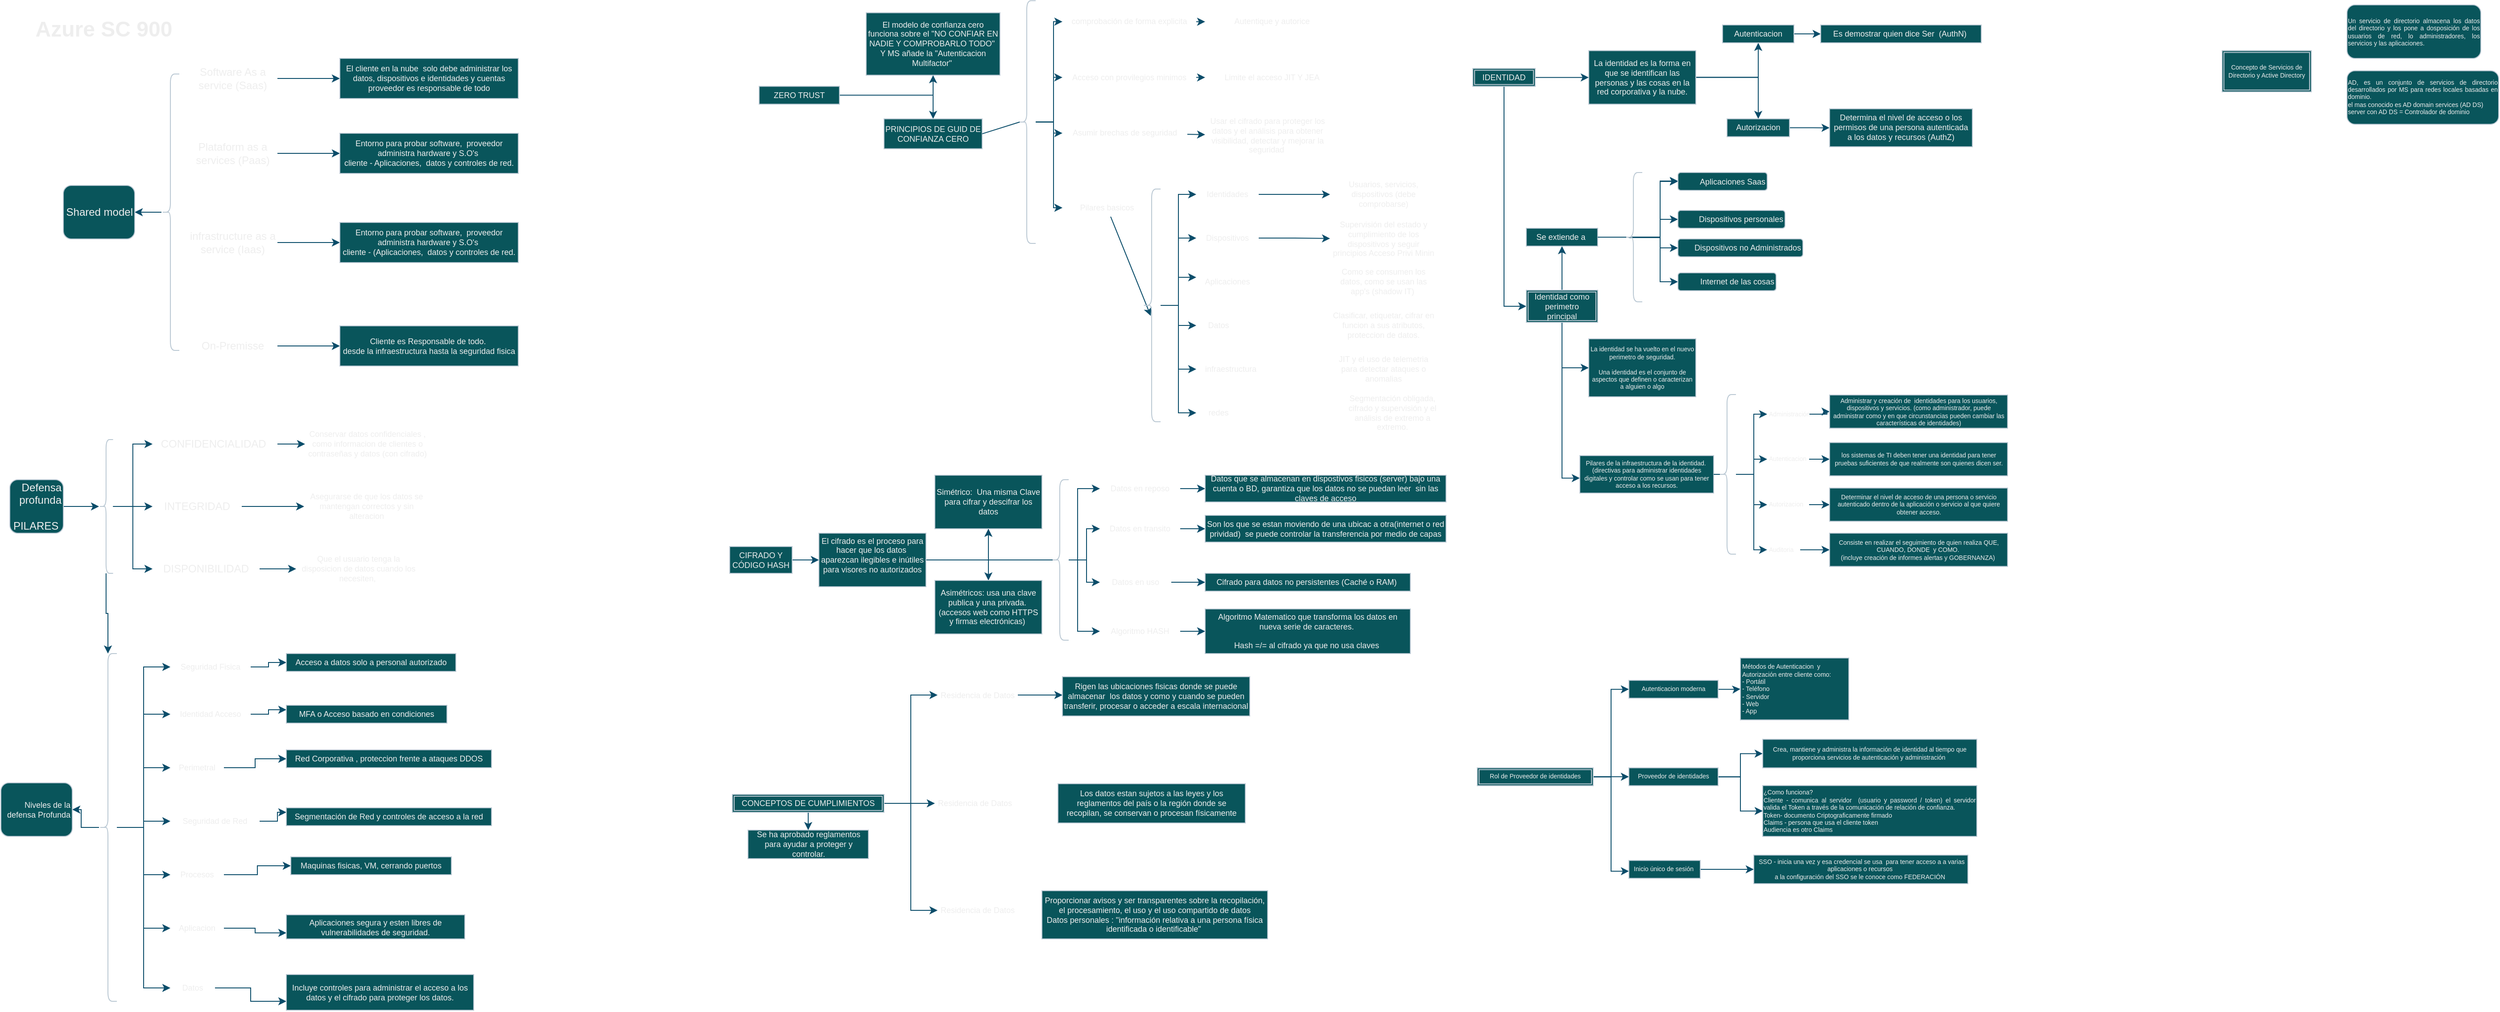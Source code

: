 <mxfile version="20.8.5" type="github">
  <diagram id="ZaX_0zwrfO3b5VVgpXq1" name="Página-1">
    <mxGraphModel dx="891" dy="609" grid="1" gridSize="10" guides="1" tooltips="1" connect="1" arrows="1" fold="1" page="1" pageScale="1" pageWidth="827" pageHeight="1169" math="0" shadow="0">
      <root>
        <mxCell id="0" />
        <mxCell id="1" parent="0" />
        <mxCell id="12Yw2N3nRwDhaCOB2acO-2" value="Azure SC 900" style="text;strokeColor=none;fillColor=none;html=1;fontSize=24;fontStyle=1;verticalAlign=middle;align=center;labelBackgroundColor=none;fontColor=#EEEEEE;" vertex="1" parent="1">
          <mxGeometry x="20" y="20" width="210" height="40" as="geometry" />
        </mxCell>
        <mxCell id="12Yw2N3nRwDhaCOB2acO-6" value="" style="edgeStyle=orthogonalEdgeStyle;rounded=0;orthogonalLoop=1;jettySize=auto;html=1;labelBackgroundColor=none;strokeColor=#0B4D6A;fontColor=default;" edge="1" parent="1" source="12Yw2N3nRwDhaCOB2acO-4" target="12Yw2N3nRwDhaCOB2acO-5">
          <mxGeometry relative="1" as="geometry" />
        </mxCell>
        <mxCell id="12Yw2N3nRwDhaCOB2acO-4" value="" style="shape=curlyBracket;whiteSpace=wrap;html=1;rounded=1;labelPosition=left;verticalLabelPosition=middle;align=right;verticalAlign=middle;labelBackgroundColor=none;fillColor=#09555B;strokeColor=#BAC8D3;fontColor=#EEEEEE;" vertex="1" parent="1">
          <mxGeometry x="190" y="90" width="20" height="310" as="geometry" />
        </mxCell>
        <mxCell id="12Yw2N3nRwDhaCOB2acO-5" value="Shared model" style="whiteSpace=wrap;html=1;align=right;rounded=1;labelBackgroundColor=none;fillColor=#09555B;strokeColor=#BAC8D3;fontColor=#EEEEEE;" vertex="1" parent="1">
          <mxGeometry x="80" y="215" width="80" height="60" as="geometry" />
        </mxCell>
        <mxCell id="12Yw2N3nRwDhaCOB2acO-17" value="" style="edgeStyle=orthogonalEdgeStyle;rounded=0;orthogonalLoop=1;jettySize=auto;html=1;labelBackgroundColor=none;strokeColor=#0B4D6A;fontColor=default;" edge="1" parent="1" source="12Yw2N3nRwDhaCOB2acO-11" target="12Yw2N3nRwDhaCOB2acO-16">
          <mxGeometry relative="1" as="geometry" />
        </mxCell>
        <mxCell id="12Yw2N3nRwDhaCOB2acO-11" value="Software As a service (Saas)" style="text;html=1;strokeColor=none;fillColor=none;align=center;verticalAlign=middle;whiteSpace=wrap;rounded=0;labelBackgroundColor=none;fontColor=#EEEEEE;" vertex="1" parent="1">
          <mxGeometry x="220" y="80" width="100" height="30" as="geometry" />
        </mxCell>
        <mxCell id="12Yw2N3nRwDhaCOB2acO-22" value="" style="edgeStyle=orthogonalEdgeStyle;rounded=0;orthogonalLoop=1;jettySize=auto;html=1;fontSize=9;labelBackgroundColor=none;strokeColor=#0B4D6A;fontColor=default;" edge="1" parent="1" source="12Yw2N3nRwDhaCOB2acO-13" target="12Yw2N3nRwDhaCOB2acO-21">
          <mxGeometry relative="1" as="geometry" />
        </mxCell>
        <mxCell id="12Yw2N3nRwDhaCOB2acO-13" value="infrastructure as a service (Iaas)" style="text;html=1;strokeColor=none;fillColor=none;align=center;verticalAlign=middle;whiteSpace=wrap;rounded=0;labelBackgroundColor=none;fontColor=#EEEEEE;" vertex="1" parent="1">
          <mxGeometry x="220" y="264" width="100" height="30" as="geometry" />
        </mxCell>
        <mxCell id="12Yw2N3nRwDhaCOB2acO-24" value="" style="edgeStyle=orthogonalEdgeStyle;rounded=0;orthogonalLoop=1;jettySize=auto;html=1;fontSize=9;labelBackgroundColor=none;strokeColor=#0B4D6A;fontColor=default;" edge="1" parent="1" source="12Yw2N3nRwDhaCOB2acO-14" target="12Yw2N3nRwDhaCOB2acO-23">
          <mxGeometry relative="1" as="geometry" />
        </mxCell>
        <mxCell id="12Yw2N3nRwDhaCOB2acO-14" value="On-Premisse" style="text;html=1;strokeColor=none;fillColor=none;align=center;verticalAlign=middle;whiteSpace=wrap;rounded=0;labelBackgroundColor=none;fontColor=#EEEEEE;" vertex="1" parent="1">
          <mxGeometry x="220" y="380" width="100" height="30" as="geometry" />
        </mxCell>
        <mxCell id="12Yw2N3nRwDhaCOB2acO-20" value="" style="edgeStyle=orthogonalEdgeStyle;rounded=0;orthogonalLoop=1;jettySize=auto;html=1;fontSize=9;labelBackgroundColor=none;strokeColor=#0B4D6A;fontColor=default;" edge="1" parent="1" source="12Yw2N3nRwDhaCOB2acO-15" target="12Yw2N3nRwDhaCOB2acO-18">
          <mxGeometry relative="1" as="geometry" />
        </mxCell>
        <mxCell id="12Yw2N3nRwDhaCOB2acO-15" value="Plataform as a services (Paas)" style="text;html=1;strokeColor=none;fillColor=none;align=center;verticalAlign=middle;whiteSpace=wrap;rounded=0;labelBackgroundColor=none;fontColor=#EEEEEE;" vertex="1" parent="1">
          <mxGeometry x="220" y="164" width="100" height="30" as="geometry" />
        </mxCell>
        <mxCell id="12Yw2N3nRwDhaCOB2acO-16" value="El cliente en la nube&amp;nbsp; solo debe administrar los datos, dispositivos e identidades y cuentas&lt;br style=&quot;font-size: 9px;&quot;&gt;proveedor es responsable de todo" style="whiteSpace=wrap;html=1;fontSize=9;labelBackgroundColor=none;fillColor=#09555B;strokeColor=#BAC8D3;fontColor=#EEEEEE;" vertex="1" parent="1">
          <mxGeometry x="390" y="72.5" width="200" height="45" as="geometry" />
        </mxCell>
        <mxCell id="12Yw2N3nRwDhaCOB2acO-18" value="Entorno para probar software,&amp;nbsp; proveedor administra hardware y S.O&#39;s&amp;nbsp;&lt;br&gt;cliente - Aplicaciones,&amp;nbsp;&amp;nbsp;datos y controles de red." style="whiteSpace=wrap;html=1;fontSize=9;labelBackgroundColor=none;fillColor=#09555B;strokeColor=#BAC8D3;fontColor=#EEEEEE;" vertex="1" parent="1">
          <mxGeometry x="390" y="156.5" width="200" height="45" as="geometry" />
        </mxCell>
        <mxCell id="12Yw2N3nRwDhaCOB2acO-21" value="Entorno para probar software,&amp;nbsp; proveedor administra hardware y S.O&#39;s&amp;nbsp;&lt;br&gt;cliente - (Aplicaciones,&amp;nbsp;&amp;nbsp;datos y controles de red." style="whiteSpace=wrap;html=1;fontSize=9;labelBackgroundColor=none;fillColor=#09555B;strokeColor=#BAC8D3;fontColor=#EEEEEE;" vertex="1" parent="1">
          <mxGeometry x="390" y="256.5" width="200" height="45" as="geometry" />
        </mxCell>
        <mxCell id="12Yw2N3nRwDhaCOB2acO-23" value="Cliente es Responsable de todo.&amp;nbsp;&lt;br&gt;desde la infraestructura hasta la seguridad fisica" style="whiteSpace=wrap;html=1;fontSize=9;labelBackgroundColor=none;fillColor=#09555B;strokeColor=#BAC8D3;fontColor=#EEEEEE;" vertex="1" parent="1">
          <mxGeometry x="390" y="372.5" width="200" height="45" as="geometry" />
        </mxCell>
        <mxCell id="12Yw2N3nRwDhaCOB2acO-27" value="" style="edgeStyle=orthogonalEdgeStyle;rounded=0;orthogonalLoop=1;jettySize=auto;html=1;fontSize=9;labelBackgroundColor=none;strokeColor=#0B4D6A;fontColor=default;" edge="1" parent="1" source="12Yw2N3nRwDhaCOB2acO-25" target="12Yw2N3nRwDhaCOB2acO-26">
          <mxGeometry relative="1" as="geometry" />
        </mxCell>
        <mxCell id="12Yw2N3nRwDhaCOB2acO-25" value="Defensa profunda&lt;br&gt;&lt;br&gt;PILARES&amp;nbsp;" style="whiteSpace=wrap;html=1;align=right;rounded=1;labelBackgroundColor=none;fillColor=#09555B;strokeColor=#BAC8D3;fontColor=#EEEEEE;" vertex="1" parent="1">
          <mxGeometry x="20" y="545" width="60" height="60" as="geometry" />
        </mxCell>
        <mxCell id="12Yw2N3nRwDhaCOB2acO-54" value="" style="edgeStyle=orthogonalEdgeStyle;rounded=0;orthogonalLoop=1;jettySize=auto;html=1;fontSize=9;labelBackgroundColor=none;strokeColor=#0B4D6A;fontColor=default;" edge="1" parent="1" source="12Yw2N3nRwDhaCOB2acO-26" target="12Yw2N3nRwDhaCOB2acO-53">
          <mxGeometry relative="1" as="geometry" />
        </mxCell>
        <mxCell id="12Yw2N3nRwDhaCOB2acO-100" style="edgeStyle=orthogonalEdgeStyle;rounded=0;orthogonalLoop=1;jettySize=auto;html=1;fontSize=9;labelBackgroundColor=none;strokeColor=#0B4D6A;fontColor=default;" edge="1" parent="1" source="12Yw2N3nRwDhaCOB2acO-26" target="12Yw2N3nRwDhaCOB2acO-32">
          <mxGeometry relative="1" as="geometry" />
        </mxCell>
        <mxCell id="12Yw2N3nRwDhaCOB2acO-102" style="edgeStyle=orthogonalEdgeStyle;rounded=0;orthogonalLoop=1;jettySize=auto;html=1;fontSize=9;labelBackgroundColor=none;strokeColor=#0B4D6A;fontColor=default;" edge="1" parent="1" source="12Yw2N3nRwDhaCOB2acO-26" target="12Yw2N3nRwDhaCOB2acO-31">
          <mxGeometry relative="1" as="geometry" />
        </mxCell>
        <mxCell id="12Yw2N3nRwDhaCOB2acO-103" style="edgeStyle=orthogonalEdgeStyle;rounded=0;orthogonalLoop=1;jettySize=auto;html=1;entryX=0;entryY=0.5;entryDx=0;entryDy=0;fontSize=9;labelBackgroundColor=none;strokeColor=#0B4D6A;fontColor=default;" edge="1" parent="1" source="12Yw2N3nRwDhaCOB2acO-26" target="12Yw2N3nRwDhaCOB2acO-33">
          <mxGeometry relative="1" as="geometry" />
        </mxCell>
        <mxCell id="12Yw2N3nRwDhaCOB2acO-26" value="" style="shape=curlyBracket;whiteSpace=wrap;html=1;rounded=1;labelPosition=left;verticalLabelPosition=middle;align=right;verticalAlign=middle;fontSize=9;labelBackgroundColor=none;fillColor=#09555B;strokeColor=#BAC8D3;fontColor=#EEEEEE;" vertex="1" parent="1">
          <mxGeometry x="120" y="500" width="15.77" height="150" as="geometry" />
        </mxCell>
        <mxCell id="12Yw2N3nRwDhaCOB2acO-48" value="" style="edgeStyle=orthogonalEdgeStyle;rounded=0;orthogonalLoop=1;jettySize=auto;html=1;fontSize=9;labelBackgroundColor=none;strokeColor=#0B4D6A;fontColor=default;" edge="1" parent="1" source="12Yw2N3nRwDhaCOB2acO-31" target="12Yw2N3nRwDhaCOB2acO-47">
          <mxGeometry relative="1" as="geometry" />
        </mxCell>
        <mxCell id="12Yw2N3nRwDhaCOB2acO-31" value="CONFIDENCIALIDAD&amp;nbsp;" style="text;html=1;strokeColor=none;fillColor=none;align=center;verticalAlign=middle;whiteSpace=wrap;rounded=0;labelBackgroundColor=none;fontColor=#EEEEEE;" vertex="1" parent="1">
          <mxGeometry x="180" y="490" width="140" height="30" as="geometry" />
        </mxCell>
        <mxCell id="12Yw2N3nRwDhaCOB2acO-50" style="edgeStyle=orthogonalEdgeStyle;rounded=0;orthogonalLoop=1;jettySize=auto;html=1;fontSize=9;labelBackgroundColor=none;strokeColor=#0B4D6A;fontColor=default;" edge="1" parent="1" source="12Yw2N3nRwDhaCOB2acO-32" target="12Yw2N3nRwDhaCOB2acO-49">
          <mxGeometry relative="1" as="geometry" />
        </mxCell>
        <mxCell id="12Yw2N3nRwDhaCOB2acO-32" value="INTEGRIDAD" style="text;html=1;strokeColor=none;fillColor=none;align=center;verticalAlign=middle;whiteSpace=wrap;rounded=0;labelBackgroundColor=none;fontColor=#EEEEEE;" vertex="1" parent="1">
          <mxGeometry x="180" y="560" width="100" height="30" as="geometry" />
        </mxCell>
        <mxCell id="12Yw2N3nRwDhaCOB2acO-52" style="edgeStyle=orthogonalEdgeStyle;rounded=0;orthogonalLoop=1;jettySize=auto;html=1;fontSize=9;labelBackgroundColor=none;strokeColor=#0B4D6A;fontColor=default;" edge="1" parent="1" source="12Yw2N3nRwDhaCOB2acO-33" target="12Yw2N3nRwDhaCOB2acO-51">
          <mxGeometry relative="1" as="geometry" />
        </mxCell>
        <mxCell id="12Yw2N3nRwDhaCOB2acO-33" value="DISPONIBILIDAD" style="text;html=1;strokeColor=none;fillColor=none;align=center;verticalAlign=middle;whiteSpace=wrap;rounded=0;labelBackgroundColor=none;fontColor=#EEEEEE;" vertex="1" parent="1">
          <mxGeometry x="180" y="630" width="120" height="30" as="geometry" />
        </mxCell>
        <mxCell id="12Yw2N3nRwDhaCOB2acO-47" value="Conservar datos confidenciales , como informacion de clientes o contraseñas y datos (con cifrado)" style="text;html=1;strokeColor=none;fillColor=none;align=center;verticalAlign=middle;whiteSpace=wrap;rounded=0;fontSize=9;labelBackgroundColor=none;fontColor=#EEEEEE;" vertex="1" parent="1">
          <mxGeometry x="351" y="490" width="140" height="30" as="geometry" />
        </mxCell>
        <mxCell id="12Yw2N3nRwDhaCOB2acO-49" value="Asegurarse de que los datos se mantengan correctos y sin alteracion" style="text;html=1;strokeColor=none;fillColor=none;align=center;verticalAlign=middle;whiteSpace=wrap;rounded=0;fontSize=9;labelBackgroundColor=none;fontColor=#EEEEEE;" vertex="1" parent="1">
          <mxGeometry x="350" y="560" width="140" height="30" as="geometry" />
        </mxCell>
        <mxCell id="12Yw2N3nRwDhaCOB2acO-51" value="Que el usuario tenga la disposicion de datos cuando los necesiten,&amp;nbsp;" style="text;html=1;strokeColor=none;fillColor=none;align=center;verticalAlign=middle;whiteSpace=wrap;rounded=0;fontSize=9;labelBackgroundColor=none;fontColor=#EEEEEE;" vertex="1" parent="1">
          <mxGeometry x="341" y="630" width="140" height="30" as="geometry" />
        </mxCell>
        <mxCell id="12Yw2N3nRwDhaCOB2acO-56" value="" style="edgeStyle=orthogonalEdgeStyle;rounded=0;orthogonalLoop=1;jettySize=auto;html=1;fontSize=9;labelBackgroundColor=none;strokeColor=#0B4D6A;fontColor=default;" edge="1" parent="1" source="12Yw2N3nRwDhaCOB2acO-53" target="12Yw2N3nRwDhaCOB2acO-55">
          <mxGeometry relative="1" as="geometry" />
        </mxCell>
        <mxCell id="12Yw2N3nRwDhaCOB2acO-71" style="edgeStyle=orthogonalEdgeStyle;rounded=0;orthogonalLoop=1;jettySize=auto;html=1;fontSize=9;labelBackgroundColor=none;strokeColor=#0B4D6A;fontColor=default;" edge="1" parent="1" source="12Yw2N3nRwDhaCOB2acO-53" target="12Yw2N3nRwDhaCOB2acO-65">
          <mxGeometry relative="1" as="geometry" />
        </mxCell>
        <mxCell id="12Yw2N3nRwDhaCOB2acO-72" style="edgeStyle=orthogonalEdgeStyle;rounded=0;orthogonalLoop=1;jettySize=auto;html=1;fontSize=9;labelBackgroundColor=none;strokeColor=#0B4D6A;fontColor=default;" edge="1" parent="1" source="12Yw2N3nRwDhaCOB2acO-53" target="12Yw2N3nRwDhaCOB2acO-66">
          <mxGeometry relative="1" as="geometry" />
        </mxCell>
        <mxCell id="12Yw2N3nRwDhaCOB2acO-73" style="edgeStyle=orthogonalEdgeStyle;rounded=0;orthogonalLoop=1;jettySize=auto;html=1;fontSize=9;labelBackgroundColor=none;strokeColor=#0B4D6A;fontColor=default;" edge="1" parent="1" source="12Yw2N3nRwDhaCOB2acO-53" target="12Yw2N3nRwDhaCOB2acO-67">
          <mxGeometry relative="1" as="geometry" />
        </mxCell>
        <mxCell id="12Yw2N3nRwDhaCOB2acO-74" style="edgeStyle=orthogonalEdgeStyle;rounded=0;orthogonalLoop=1;jettySize=auto;html=1;fontSize=9;labelBackgroundColor=none;strokeColor=#0B4D6A;fontColor=default;" edge="1" parent="1" source="12Yw2N3nRwDhaCOB2acO-53" target="12Yw2N3nRwDhaCOB2acO-68">
          <mxGeometry relative="1" as="geometry" />
        </mxCell>
        <mxCell id="12Yw2N3nRwDhaCOB2acO-75" style="edgeStyle=orthogonalEdgeStyle;rounded=0;orthogonalLoop=1;jettySize=auto;html=1;fontSize=9;labelBackgroundColor=none;strokeColor=#0B4D6A;fontColor=default;" edge="1" parent="1" source="12Yw2N3nRwDhaCOB2acO-53" target="12Yw2N3nRwDhaCOB2acO-60">
          <mxGeometry relative="1" as="geometry" />
        </mxCell>
        <mxCell id="12Yw2N3nRwDhaCOB2acO-76" style="edgeStyle=orthogonalEdgeStyle;rounded=0;orthogonalLoop=1;jettySize=auto;html=1;fontSize=9;labelBackgroundColor=none;strokeColor=#0B4D6A;fontColor=default;" edge="1" parent="1" source="12Yw2N3nRwDhaCOB2acO-53" target="12Yw2N3nRwDhaCOB2acO-61">
          <mxGeometry relative="1" as="geometry" />
        </mxCell>
        <mxCell id="12Yw2N3nRwDhaCOB2acO-77" style="edgeStyle=orthogonalEdgeStyle;rounded=0;orthogonalLoop=1;jettySize=auto;html=1;fontSize=9;labelBackgroundColor=none;strokeColor=#0B4D6A;fontColor=default;" edge="1" parent="1" source="12Yw2N3nRwDhaCOB2acO-53" target="12Yw2N3nRwDhaCOB2acO-62">
          <mxGeometry relative="1" as="geometry" />
        </mxCell>
        <mxCell id="12Yw2N3nRwDhaCOB2acO-53" value="" style="shape=curlyBracket;whiteSpace=wrap;html=1;rounded=1;labelPosition=left;verticalLabelPosition=middle;align=right;verticalAlign=middle;fontSize=9;labelBackgroundColor=none;fillColor=#09555B;strokeColor=#BAC8D3;fontColor=#EEEEEE;" vertex="1" parent="1">
          <mxGeometry x="120" y="740" width="20" height="390" as="geometry" />
        </mxCell>
        <mxCell id="12Yw2N3nRwDhaCOB2acO-55" value="Niveles de la defensa Profunda" style="whiteSpace=wrap;html=1;fontSize=9;align=right;rounded=1;labelBackgroundColor=none;fillColor=#09555B;strokeColor=#BAC8D3;fontColor=#EEEEEE;" vertex="1" parent="1">
          <mxGeometry x="10" y="885" width="80" height="60" as="geometry" />
        </mxCell>
        <mxCell id="12Yw2N3nRwDhaCOB2acO-64" value="" style="edgeStyle=orthogonalEdgeStyle;rounded=0;orthogonalLoop=1;jettySize=auto;html=1;fontSize=9;labelBackgroundColor=none;strokeColor=#0B4D6A;fontColor=default;" edge="1" parent="1" source="12Yw2N3nRwDhaCOB2acO-57">
          <mxGeometry relative="1" as="geometry">
            <mxPoint x="230" y="770" as="targetPoint" />
          </mxGeometry>
        </mxCell>
        <mxCell id="12Yw2N3nRwDhaCOB2acO-96" style="edgeStyle=orthogonalEdgeStyle;rounded=0;orthogonalLoop=1;jettySize=auto;html=1;entryX=0;entryY=0.5;entryDx=0;entryDy=0;fontSize=9;labelBackgroundColor=none;strokeColor=#0B4D6A;fontColor=default;" edge="1" parent="1" source="12Yw2N3nRwDhaCOB2acO-60" target="12Yw2N3nRwDhaCOB2acO-88">
          <mxGeometry relative="1" as="geometry" />
        </mxCell>
        <mxCell id="12Yw2N3nRwDhaCOB2acO-60" value="Procesos" style="text;html=1;strokeColor=none;fillColor=none;align=center;verticalAlign=middle;whiteSpace=wrap;rounded=0;fontSize=9;labelBackgroundColor=none;fontColor=#EEEEEE;" vertex="1" parent="1">
          <mxGeometry x="200" y="978" width="60" height="20" as="geometry" />
        </mxCell>
        <mxCell id="12Yw2N3nRwDhaCOB2acO-97" style="edgeStyle=orthogonalEdgeStyle;rounded=0;orthogonalLoop=1;jettySize=auto;html=1;entryX=0;entryY=0.75;entryDx=0;entryDy=0;fontSize=9;labelBackgroundColor=none;strokeColor=#0B4D6A;fontColor=default;" edge="1" parent="1" source="12Yw2N3nRwDhaCOB2acO-61" target="12Yw2N3nRwDhaCOB2acO-89">
          <mxGeometry relative="1" as="geometry" />
        </mxCell>
        <mxCell id="12Yw2N3nRwDhaCOB2acO-61" value="Aplicacion" style="text;html=1;strokeColor=none;fillColor=none;align=center;verticalAlign=middle;whiteSpace=wrap;rounded=0;fontSize=9;labelBackgroundColor=none;fontColor=#EEEEEE;" vertex="1" parent="1">
          <mxGeometry x="200" y="1038" width="60" height="20" as="geometry" />
        </mxCell>
        <mxCell id="12Yw2N3nRwDhaCOB2acO-98" style="edgeStyle=orthogonalEdgeStyle;rounded=0;orthogonalLoop=1;jettySize=auto;html=1;entryX=0;entryY=0.75;entryDx=0;entryDy=0;fontSize=9;labelBackgroundColor=none;strokeColor=#0B4D6A;fontColor=default;" edge="1" parent="1" source="12Yw2N3nRwDhaCOB2acO-62" target="12Yw2N3nRwDhaCOB2acO-90">
          <mxGeometry relative="1" as="geometry" />
        </mxCell>
        <mxCell id="12Yw2N3nRwDhaCOB2acO-62" value="Datos" style="text;html=1;strokeColor=none;fillColor=none;align=center;verticalAlign=middle;whiteSpace=wrap;rounded=0;fontSize=9;labelBackgroundColor=none;fontColor=#EEEEEE;" vertex="1" parent="1">
          <mxGeometry x="200" y="1105" width="50" height="20" as="geometry" />
        </mxCell>
        <mxCell id="12Yw2N3nRwDhaCOB2acO-83" style="edgeStyle=orthogonalEdgeStyle;rounded=0;orthogonalLoop=1;jettySize=auto;html=1;entryX=0;entryY=0.5;entryDx=0;entryDy=0;fontSize=9;labelBackgroundColor=none;strokeColor=#0B4D6A;fontColor=default;" edge="1" parent="1" source="12Yw2N3nRwDhaCOB2acO-65" target="12Yw2N3nRwDhaCOB2acO-82">
          <mxGeometry relative="1" as="geometry" />
        </mxCell>
        <mxCell id="12Yw2N3nRwDhaCOB2acO-65" value="Seguridad Fisica" style="text;html=1;strokeColor=none;fillColor=none;align=center;verticalAlign=middle;whiteSpace=wrap;rounded=0;fontSize=9;labelBackgroundColor=none;fontColor=#EEEEEE;" vertex="1" parent="1">
          <mxGeometry x="200" y="745" width="90" height="20" as="geometry" />
        </mxCell>
        <mxCell id="12Yw2N3nRwDhaCOB2acO-92" style="edgeStyle=orthogonalEdgeStyle;rounded=0;orthogonalLoop=1;jettySize=auto;html=1;entryX=0;entryY=0.25;entryDx=0;entryDy=0;fontSize=9;labelBackgroundColor=none;strokeColor=#0B4D6A;fontColor=default;" edge="1" parent="1" source="12Yw2N3nRwDhaCOB2acO-66" target="12Yw2N3nRwDhaCOB2acO-85">
          <mxGeometry relative="1" as="geometry" />
        </mxCell>
        <mxCell id="12Yw2N3nRwDhaCOB2acO-66" value="Identidad Acceso" style="text;html=1;strokeColor=none;fillColor=none;align=center;verticalAlign=middle;whiteSpace=wrap;rounded=0;fontSize=9;labelBackgroundColor=none;fontColor=#EEEEEE;" vertex="1" parent="1">
          <mxGeometry x="200" y="798" width="90" height="20" as="geometry" />
        </mxCell>
        <mxCell id="12Yw2N3nRwDhaCOB2acO-93" style="edgeStyle=orthogonalEdgeStyle;rounded=0;orthogonalLoop=1;jettySize=auto;html=1;entryX=0;entryY=0.5;entryDx=0;entryDy=0;fontSize=9;labelBackgroundColor=none;strokeColor=#0B4D6A;fontColor=default;" edge="1" parent="1" source="12Yw2N3nRwDhaCOB2acO-67" target="12Yw2N3nRwDhaCOB2acO-86">
          <mxGeometry relative="1" as="geometry" />
        </mxCell>
        <mxCell id="12Yw2N3nRwDhaCOB2acO-67" value="Perimetral" style="text;html=1;strokeColor=none;fillColor=none;align=center;verticalAlign=middle;whiteSpace=wrap;rounded=0;fontSize=9;labelBackgroundColor=none;fontColor=#EEEEEE;" vertex="1" parent="1">
          <mxGeometry x="200" y="858" width="60" height="20" as="geometry" />
        </mxCell>
        <mxCell id="12Yw2N3nRwDhaCOB2acO-95" style="edgeStyle=orthogonalEdgeStyle;rounded=0;orthogonalLoop=1;jettySize=auto;html=1;entryX=0;entryY=0.25;entryDx=0;entryDy=0;fontSize=9;labelBackgroundColor=none;strokeColor=#0B4D6A;fontColor=default;" edge="1" parent="1" source="12Yw2N3nRwDhaCOB2acO-68" target="12Yw2N3nRwDhaCOB2acO-87">
          <mxGeometry relative="1" as="geometry" />
        </mxCell>
        <mxCell id="12Yw2N3nRwDhaCOB2acO-68" value="Seguridad de Red" style="text;html=1;strokeColor=none;fillColor=none;align=center;verticalAlign=middle;whiteSpace=wrap;rounded=0;fontSize=9;labelBackgroundColor=none;fontColor=#EEEEEE;" vertex="1" parent="1">
          <mxGeometry x="200" y="918" width="100" height="20" as="geometry" />
        </mxCell>
        <mxCell id="12Yw2N3nRwDhaCOB2acO-82" value="Acceso a datos solo a personal autorizado" style="rounded=0;whiteSpace=wrap;html=1;fontSize=9;labelBackgroundColor=none;fillColor=#09555B;strokeColor=#BAC8D3;fontColor=#EEEEEE;" vertex="1" parent="1">
          <mxGeometry x="330" y="740" width="190" height="20" as="geometry" />
        </mxCell>
        <mxCell id="12Yw2N3nRwDhaCOB2acO-85" value="MFA o Acceso basado en condiciones" style="rounded=0;whiteSpace=wrap;html=1;fontSize=9;labelBackgroundColor=none;fillColor=#09555B;strokeColor=#BAC8D3;fontColor=#EEEEEE;" vertex="1" parent="1">
          <mxGeometry x="330" y="798" width="180" height="20" as="geometry" />
        </mxCell>
        <mxCell id="12Yw2N3nRwDhaCOB2acO-86" value="Red Corporativa , proteccion frente a ataques DDOS" style="rounded=0;whiteSpace=wrap;html=1;fontSize=9;labelBackgroundColor=none;fillColor=#09555B;strokeColor=#BAC8D3;fontColor=#EEEEEE;" vertex="1" parent="1">
          <mxGeometry x="330" y="848" width="230" height="20" as="geometry" />
        </mxCell>
        <mxCell id="12Yw2N3nRwDhaCOB2acO-87" value="Segmentación de Red y controles de acceso a la red" style="rounded=0;whiteSpace=wrap;html=1;fontSize=9;labelBackgroundColor=none;fillColor=#09555B;strokeColor=#BAC8D3;fontColor=#EEEEEE;" vertex="1" parent="1">
          <mxGeometry x="330" y="913" width="230" height="20" as="geometry" />
        </mxCell>
        <mxCell id="12Yw2N3nRwDhaCOB2acO-88" value="Maquinas fisicas, VM, cerrando puertos" style="rounded=0;whiteSpace=wrap;html=1;fontSize=9;labelBackgroundColor=none;fillColor=#09555B;strokeColor=#BAC8D3;fontColor=#EEEEEE;" vertex="1" parent="1">
          <mxGeometry x="335" y="968" width="180" height="20" as="geometry" />
        </mxCell>
        <mxCell id="12Yw2N3nRwDhaCOB2acO-89" value="Aplicaciones segura y esten libres de vulnerabilidades de seguridad." style="rounded=0;whiteSpace=wrap;html=1;fontSize=9;labelBackgroundColor=none;fillColor=#09555B;strokeColor=#BAC8D3;fontColor=#EEEEEE;" vertex="1" parent="1">
          <mxGeometry x="330" y="1033" width="200" height="27" as="geometry" />
        </mxCell>
        <mxCell id="12Yw2N3nRwDhaCOB2acO-90" value="Incluye controles para administrar el acceso a los datos y el cifrado para proteger los datos." style="rounded=0;whiteSpace=wrap;html=1;fontSize=9;labelBackgroundColor=none;fillColor=#09555B;strokeColor=#BAC8D3;fontColor=#EEEEEE;" vertex="1" parent="1">
          <mxGeometry x="330" y="1100" width="210" height="40" as="geometry" />
        </mxCell>
        <mxCell id="12Yw2N3nRwDhaCOB2acO-107" value="" style="edgeStyle=orthogonalEdgeStyle;rounded=0;orthogonalLoop=1;jettySize=auto;html=1;fontSize=9;labelBackgroundColor=none;strokeColor=#0B4D6A;fontColor=default;" edge="1" parent="1" source="12Yw2N3nRwDhaCOB2acO-105" target="12Yw2N3nRwDhaCOB2acO-106">
          <mxGeometry relative="1" as="geometry" />
        </mxCell>
        <mxCell id="12Yw2N3nRwDhaCOB2acO-105" value="ZERO TRUST" style="rounded=0;whiteSpace=wrap;html=1;fontSize=9;labelBackgroundColor=none;fillColor=#09555B;strokeColor=#BAC8D3;fontColor=#EEEEEE;" vertex="1" parent="1">
          <mxGeometry x="860" y="103.82" width="90" height="20" as="geometry" />
        </mxCell>
        <mxCell id="12Yw2N3nRwDhaCOB2acO-110" value="" style="edgeStyle=orthogonalEdgeStyle;rounded=0;orthogonalLoop=1;jettySize=auto;html=1;fontSize=9;labelBackgroundColor=none;strokeColor=#0B4D6A;fontColor=default;" edge="1" parent="1" source="12Yw2N3nRwDhaCOB2acO-106" target="12Yw2N3nRwDhaCOB2acO-109">
          <mxGeometry relative="1" as="geometry" />
        </mxCell>
        <mxCell id="12Yw2N3nRwDhaCOB2acO-106" value="El modelo de confianza cero funciona sobre el &quot;NO CONFIAR EN NADIE Y COMPROBARLO TODO&quot;&amp;nbsp;&lt;br&gt;Y MS añade la &quot;Autenticacion Multifactor&quot;&amp;nbsp;" style="rounded=0;whiteSpace=wrap;html=1;fontSize=9;labelBackgroundColor=none;fillColor=#09555B;strokeColor=#BAC8D3;fontColor=#EEEEEE;" vertex="1" parent="1">
          <mxGeometry x="980" y="21.32" width="150" height="70" as="geometry" />
        </mxCell>
        <mxCell id="12Yw2N3nRwDhaCOB2acO-109" value="PRINCIPIOS DE GUID DE CONFIANZA CERO" style="rounded=0;whiteSpace=wrap;html=1;fontSize=9;labelBackgroundColor=none;fillColor=#09555B;strokeColor=#BAC8D3;fontColor=#EEEEEE;" vertex="1" parent="1">
          <mxGeometry x="1000" y="140.32" width="110" height="33.5" as="geometry" />
        </mxCell>
        <mxCell id="12Yw2N3nRwDhaCOB2acO-122" style="edgeStyle=orthogonalEdgeStyle;rounded=0;orthogonalLoop=1;jettySize=auto;html=1;entryX=0;entryY=0.5;entryDx=0;entryDy=0;fontSize=9;labelBackgroundColor=none;strokeColor=#0B4D6A;fontColor=default;" edge="1" parent="1" source="12Yw2N3nRwDhaCOB2acO-111" target="12Yw2N3nRwDhaCOB2acO-119">
          <mxGeometry relative="1" as="geometry" />
        </mxCell>
        <mxCell id="12Yw2N3nRwDhaCOB2acO-123" style="edgeStyle=orthogonalEdgeStyle;rounded=0;orthogonalLoop=1;jettySize=auto;html=1;entryX=0;entryY=0.5;entryDx=0;entryDy=0;fontSize=9;labelBackgroundColor=none;strokeColor=#0B4D6A;fontColor=default;" edge="1" parent="1" source="12Yw2N3nRwDhaCOB2acO-111" target="12Yw2N3nRwDhaCOB2acO-120">
          <mxGeometry relative="1" as="geometry" />
        </mxCell>
        <mxCell id="12Yw2N3nRwDhaCOB2acO-124" style="edgeStyle=orthogonalEdgeStyle;rounded=0;orthogonalLoop=1;jettySize=auto;html=1;entryX=0;entryY=0.5;entryDx=0;entryDy=0;fontSize=9;labelBackgroundColor=none;strokeColor=#0B4D6A;fontColor=default;" edge="1" parent="1" source="12Yw2N3nRwDhaCOB2acO-111" target="12Yw2N3nRwDhaCOB2acO-121">
          <mxGeometry relative="1" as="geometry" />
        </mxCell>
        <mxCell id="12Yw2N3nRwDhaCOB2acO-134" style="edgeStyle=orthogonalEdgeStyle;rounded=0;orthogonalLoop=1;jettySize=auto;html=1;entryX=0;entryY=0.5;entryDx=0;entryDy=0;fontSize=9;labelBackgroundColor=none;strokeColor=#0B4D6A;fontColor=default;" edge="1" parent="1" source="12Yw2N3nRwDhaCOB2acO-111" target="12Yw2N3nRwDhaCOB2acO-132">
          <mxGeometry relative="1" as="geometry" />
        </mxCell>
        <mxCell id="12Yw2N3nRwDhaCOB2acO-111" value="" style="shape=curlyBracket;whiteSpace=wrap;html=1;rounded=1;labelPosition=left;verticalLabelPosition=middle;align=right;verticalAlign=middle;fontSize=9;size=0.5;labelBackgroundColor=none;fillColor=#09555B;strokeColor=#BAC8D3;fontColor=#EEEEEE;" vertex="1" parent="1">
          <mxGeometry x="1150" y="7.69" width="20" height="272.31" as="geometry" />
        </mxCell>
        <mxCell id="12Yw2N3nRwDhaCOB2acO-118" value="" style="endArrow=none;html=1;rounded=0;fontSize=9;entryX=1;entryY=0.5;entryDx=0;entryDy=0;exitX=0.1;exitY=0.5;exitDx=0;exitDy=0;exitPerimeter=0;labelBackgroundColor=none;strokeColor=#0B4D6A;fontColor=default;" edge="1" parent="1" source="12Yw2N3nRwDhaCOB2acO-111" target="12Yw2N3nRwDhaCOB2acO-109">
          <mxGeometry width="50" height="50" relative="1" as="geometry">
            <mxPoint x="1100" y="192.32" as="sourcePoint" />
            <mxPoint x="1150" y="142.32" as="targetPoint" />
          </mxGeometry>
        </mxCell>
        <mxCell id="12Yw2N3nRwDhaCOB2acO-126" value="" style="edgeStyle=none;rounded=0;orthogonalLoop=1;jettySize=auto;html=1;fontSize=9;labelBackgroundColor=none;strokeColor=#0B4D6A;fontColor=default;" edge="1" parent="1" source="12Yw2N3nRwDhaCOB2acO-119" target="12Yw2N3nRwDhaCOB2acO-125">
          <mxGeometry relative="1" as="geometry" />
        </mxCell>
        <mxCell id="12Yw2N3nRwDhaCOB2acO-119" value="comprobación de forma explicita" style="text;html=1;strokeColor=none;fillColor=none;align=center;verticalAlign=middle;whiteSpace=wrap;rounded=0;fontSize=9;labelBackgroundColor=none;fontColor=#EEEEEE;" vertex="1" parent="1">
          <mxGeometry x="1200" y="21.32" width="150" height="20" as="geometry" />
        </mxCell>
        <mxCell id="12Yw2N3nRwDhaCOB2acO-128" value="" style="edgeStyle=none;rounded=0;orthogonalLoop=1;jettySize=auto;html=1;fontSize=9;labelBackgroundColor=none;strokeColor=#0B4D6A;fontColor=default;" edge="1" parent="1" source="12Yw2N3nRwDhaCOB2acO-120" target="12Yw2N3nRwDhaCOB2acO-127">
          <mxGeometry relative="1" as="geometry" />
        </mxCell>
        <mxCell id="12Yw2N3nRwDhaCOB2acO-120" value="Acceso con provilegios minimos" style="text;html=1;strokeColor=none;fillColor=none;align=center;verticalAlign=middle;whiteSpace=wrap;rounded=0;fontSize=9;labelBackgroundColor=none;fontColor=#EEEEEE;" vertex="1" parent="1">
          <mxGeometry x="1200" y="83.82" width="150" height="20" as="geometry" />
        </mxCell>
        <mxCell id="12Yw2N3nRwDhaCOB2acO-130" value="" style="edgeStyle=none;rounded=0;orthogonalLoop=1;jettySize=auto;html=1;fontSize=9;labelBackgroundColor=none;strokeColor=#0B4D6A;fontColor=default;" edge="1" parent="1" source="12Yw2N3nRwDhaCOB2acO-121" target="12Yw2N3nRwDhaCOB2acO-129">
          <mxGeometry relative="1" as="geometry" />
        </mxCell>
        <mxCell id="12Yw2N3nRwDhaCOB2acO-121" value="Asumir brechas de seguridad" style="text;html=1;strokeColor=none;fillColor=none;align=center;verticalAlign=middle;whiteSpace=wrap;rounded=0;fontSize=9;labelBackgroundColor=none;fontColor=#EEEEEE;" vertex="1" parent="1">
          <mxGeometry x="1200" y="146.32" width="140" height="20" as="geometry" />
        </mxCell>
        <mxCell id="12Yw2N3nRwDhaCOB2acO-125" value="Autentique y autorice" style="text;html=1;strokeColor=none;fillColor=none;align=center;verticalAlign=middle;whiteSpace=wrap;rounded=0;fontSize=9;labelBackgroundColor=none;fontColor=#EEEEEE;" vertex="1" parent="1">
          <mxGeometry x="1360" y="21.32" width="150" height="20" as="geometry" />
        </mxCell>
        <mxCell id="12Yw2N3nRwDhaCOB2acO-127" value="Limite el acceso JIT Y JEA" style="text;html=1;strokeColor=none;fillColor=none;align=center;verticalAlign=middle;whiteSpace=wrap;rounded=0;fontSize=9;labelBackgroundColor=none;fontColor=#EEEEEE;" vertex="1" parent="1">
          <mxGeometry x="1360" y="83.82" width="150" height="20" as="geometry" />
        </mxCell>
        <mxCell id="12Yw2N3nRwDhaCOB2acO-129" value="Usar el cifrado para proteger los datos y el análisis para obtener visibilidad, detectar y mejorar la seguridad&amp;nbsp;" style="text;html=1;strokeColor=none;fillColor=none;align=center;verticalAlign=middle;whiteSpace=wrap;rounded=0;fontSize=9;labelBackgroundColor=none;fontColor=#EEEEEE;" vertex="1" parent="1">
          <mxGeometry x="1360" y="136.32" width="140" height="46" as="geometry" />
        </mxCell>
        <mxCell id="12Yw2N3nRwDhaCOB2acO-136" style="edgeStyle=none;rounded=0;orthogonalLoop=1;jettySize=auto;html=1;entryX=0.45;entryY=0.545;entryDx=0;entryDy=0;entryPerimeter=0;fontSize=9;labelBackgroundColor=none;strokeColor=#0B4D6A;fontColor=default;" edge="1" parent="1" source="12Yw2N3nRwDhaCOB2acO-132" target="12Yw2N3nRwDhaCOB2acO-135">
          <mxGeometry relative="1" as="geometry" />
        </mxCell>
        <mxCell id="12Yw2N3nRwDhaCOB2acO-132" value="Pilares basicos" style="text;html=1;strokeColor=none;fillColor=none;align=center;verticalAlign=middle;whiteSpace=wrap;rounded=0;fontSize=9;labelBackgroundColor=none;fontColor=#EEEEEE;" vertex="1" parent="1">
          <mxGeometry x="1200" y="230" width="100" height="20" as="geometry" />
        </mxCell>
        <mxCell id="12Yw2N3nRwDhaCOB2acO-150" style="edgeStyle=orthogonalEdgeStyle;rounded=0;orthogonalLoop=1;jettySize=auto;html=1;fontSize=9;labelBackgroundColor=none;strokeColor=#0B4D6A;fontColor=default;" edge="1" parent="1" source="12Yw2N3nRwDhaCOB2acO-135" target="12Yw2N3nRwDhaCOB2acO-137">
          <mxGeometry relative="1" as="geometry" />
        </mxCell>
        <mxCell id="12Yw2N3nRwDhaCOB2acO-151" style="edgeStyle=orthogonalEdgeStyle;rounded=0;orthogonalLoop=1;jettySize=auto;html=1;fontSize=9;labelBackgroundColor=none;strokeColor=#0B4D6A;fontColor=default;" edge="1" parent="1" source="12Yw2N3nRwDhaCOB2acO-135" target="12Yw2N3nRwDhaCOB2acO-138">
          <mxGeometry relative="1" as="geometry" />
        </mxCell>
        <mxCell id="12Yw2N3nRwDhaCOB2acO-152" style="edgeStyle=orthogonalEdgeStyle;rounded=0;orthogonalLoop=1;jettySize=auto;html=1;entryX=0;entryY=0.25;entryDx=0;entryDy=0;fontSize=9;labelBackgroundColor=none;strokeColor=#0B4D6A;fontColor=default;" edge="1" parent="1" source="12Yw2N3nRwDhaCOB2acO-135" target="12Yw2N3nRwDhaCOB2acO-139">
          <mxGeometry relative="1" as="geometry" />
        </mxCell>
        <mxCell id="12Yw2N3nRwDhaCOB2acO-153" style="edgeStyle=orthogonalEdgeStyle;rounded=0;orthogonalLoop=1;jettySize=auto;html=1;entryX=0;entryY=0.5;entryDx=0;entryDy=0;fontSize=9;labelBackgroundColor=none;strokeColor=#0B4D6A;fontColor=default;" edge="1" parent="1" source="12Yw2N3nRwDhaCOB2acO-135" target="12Yw2N3nRwDhaCOB2acO-140">
          <mxGeometry relative="1" as="geometry" />
        </mxCell>
        <mxCell id="12Yw2N3nRwDhaCOB2acO-154" style="edgeStyle=orthogonalEdgeStyle;rounded=0;orthogonalLoop=1;jettySize=auto;html=1;entryX=0;entryY=0.5;entryDx=0;entryDy=0;fontSize=9;labelBackgroundColor=none;strokeColor=#0B4D6A;fontColor=default;" edge="1" parent="1" source="12Yw2N3nRwDhaCOB2acO-135" target="12Yw2N3nRwDhaCOB2acO-141">
          <mxGeometry relative="1" as="geometry" />
        </mxCell>
        <mxCell id="12Yw2N3nRwDhaCOB2acO-155" style="edgeStyle=orthogonalEdgeStyle;rounded=0;orthogonalLoop=1;jettySize=auto;html=1;fontSize=9;labelBackgroundColor=none;strokeColor=#0B4D6A;fontColor=default;" edge="1" parent="1" source="12Yw2N3nRwDhaCOB2acO-135" target="12Yw2N3nRwDhaCOB2acO-142">
          <mxGeometry relative="1" as="geometry" />
        </mxCell>
        <mxCell id="12Yw2N3nRwDhaCOB2acO-135" value="" style="shape=curlyBracket;whiteSpace=wrap;html=1;rounded=1;labelPosition=left;verticalLabelPosition=middle;align=right;verticalAlign=middle;fontSize=9;size=0.5;labelBackgroundColor=none;fillColor=#09555B;strokeColor=#BAC8D3;fontColor=#EEEEEE;" vertex="1" parent="1">
          <mxGeometry x="1290" y="219" width="20" height="261" as="geometry" />
        </mxCell>
        <mxCell id="12Yw2N3nRwDhaCOB2acO-158" value="" style="edgeStyle=orthogonalEdgeStyle;rounded=0;orthogonalLoop=1;jettySize=auto;html=1;fontSize=9;labelBackgroundColor=none;strokeColor=#0B4D6A;fontColor=default;" edge="1" parent="1" source="12Yw2N3nRwDhaCOB2acO-137" target="12Yw2N3nRwDhaCOB2acO-157">
          <mxGeometry relative="1" as="geometry" />
        </mxCell>
        <mxCell id="12Yw2N3nRwDhaCOB2acO-137" value="Identidades" style="text;html=1;strokeColor=none;fillColor=none;align=center;verticalAlign=middle;whiteSpace=wrap;rounded=0;fontSize=9;labelBackgroundColor=none;fontColor=#EEEEEE;" vertex="1" parent="1">
          <mxGeometry x="1350" y="215" width="70" height="20" as="geometry" />
        </mxCell>
        <mxCell id="12Yw2N3nRwDhaCOB2acO-163" value="" style="edgeStyle=orthogonalEdgeStyle;rounded=0;orthogonalLoop=1;jettySize=auto;html=1;fontSize=9;labelBackgroundColor=none;strokeColor=#0B4D6A;fontColor=default;" edge="1" parent="1" source="12Yw2N3nRwDhaCOB2acO-138" target="12Yw2N3nRwDhaCOB2acO-162">
          <mxGeometry relative="1" as="geometry" />
        </mxCell>
        <mxCell id="12Yw2N3nRwDhaCOB2acO-138" value="Dispositivos" style="text;html=1;strokeColor=none;fillColor=none;align=center;verticalAlign=middle;whiteSpace=wrap;rounded=0;fontSize=9;labelBackgroundColor=none;fontColor=#EEEEEE;" vertex="1" parent="1">
          <mxGeometry x="1350" y="264" width="70" height="20" as="geometry" />
        </mxCell>
        <mxCell id="12Yw2N3nRwDhaCOB2acO-139" value="Aplicaciones" style="text;html=1;strokeColor=none;fillColor=none;align=center;verticalAlign=middle;whiteSpace=wrap;rounded=0;fontSize=9;labelBackgroundColor=none;fontColor=#EEEEEE;" vertex="1" parent="1">
          <mxGeometry x="1350" y="313" width="70" height="20" as="geometry" />
        </mxCell>
        <mxCell id="12Yw2N3nRwDhaCOB2acO-140" value="Datos" style="text;html=1;strokeColor=none;fillColor=none;align=center;verticalAlign=middle;whiteSpace=wrap;rounded=0;fontSize=9;labelBackgroundColor=none;fontColor=#EEEEEE;" vertex="1" parent="1">
          <mxGeometry x="1350" y="362" width="50" height="20" as="geometry" />
        </mxCell>
        <mxCell id="12Yw2N3nRwDhaCOB2acO-141" value="infraestructura&amp;nbsp;" style="text;html=1;strokeColor=none;fillColor=none;align=center;verticalAlign=middle;whiteSpace=wrap;rounded=0;fontSize=9;labelBackgroundColor=none;fontColor=#EEEEEE;" vertex="1" parent="1">
          <mxGeometry x="1350" y="411" width="80" height="20" as="geometry" />
        </mxCell>
        <mxCell id="12Yw2N3nRwDhaCOB2acO-142" value="redes" style="text;html=1;strokeColor=none;fillColor=none;align=center;verticalAlign=middle;whiteSpace=wrap;rounded=0;fontSize=9;labelBackgroundColor=none;fontColor=#EEEEEE;" vertex="1" parent="1">
          <mxGeometry x="1350" y="460" width="50" height="20" as="geometry" />
        </mxCell>
        <mxCell id="12Yw2N3nRwDhaCOB2acO-157" value="Usuarios, servicios, dispositivos (debe comprobarse)" style="text;html=1;strokeColor=none;fillColor=none;align=center;verticalAlign=middle;whiteSpace=wrap;rounded=0;fontSize=9;labelBackgroundColor=none;fontColor=#EEEEEE;" vertex="1" parent="1">
          <mxGeometry x="1500" y="215" width="120" height="20" as="geometry" />
        </mxCell>
        <mxCell id="12Yw2N3nRwDhaCOB2acO-162" value="Supervisión del estado y cumplimiento de los dispositivos y seguir principios Acceso Privi Minin" style="text;html=1;strokeColor=none;fillColor=none;align=center;verticalAlign=middle;whiteSpace=wrap;rounded=0;fontSize=9;labelBackgroundColor=none;fontColor=#EEEEEE;" vertex="1" parent="1">
          <mxGeometry x="1500" y="256.5" width="120" height="36" as="geometry" />
        </mxCell>
        <mxCell id="12Yw2N3nRwDhaCOB2acO-164" value="Como se consumen los datos, como se usan las app&#39;s (shadow IT)&amp;nbsp;" style="text;html=1;strokeColor=none;fillColor=none;align=center;verticalAlign=middle;whiteSpace=wrap;rounded=0;fontSize=9;labelBackgroundColor=none;fontColor=#EEEEEE;" vertex="1" parent="1">
          <mxGeometry x="1500" y="305" width="120" height="36" as="geometry" />
        </mxCell>
        <mxCell id="12Yw2N3nRwDhaCOB2acO-165" value="Clasificar, etiquetar, cifrar en funcion a sus atributos, proteccion de datos." style="text;html=1;strokeColor=none;fillColor=none;align=center;verticalAlign=middle;whiteSpace=wrap;rounded=0;fontSize=9;labelBackgroundColor=none;fontColor=#EEEEEE;" vertex="1" parent="1">
          <mxGeometry x="1500" y="354" width="120" height="36" as="geometry" />
        </mxCell>
        <mxCell id="12Yw2N3nRwDhaCOB2acO-166" value="JIT y el uso de telemetria para detectar ataques o anomalias" style="text;html=1;strokeColor=none;fillColor=none;align=center;verticalAlign=middle;whiteSpace=wrap;rounded=0;fontSize=9;labelBackgroundColor=none;fontColor=#EEEEEE;" vertex="1" parent="1">
          <mxGeometry x="1500" y="403" width="120" height="36" as="geometry" />
        </mxCell>
        <mxCell id="12Yw2N3nRwDhaCOB2acO-167" value="Segmentación obligada, cifrado y supervisión y el análisis de extremo a extremo." style="text;html=1;strokeColor=none;fillColor=none;align=center;verticalAlign=middle;whiteSpace=wrap;rounded=0;fontSize=9;labelBackgroundColor=none;fontColor=#EEEEEE;" vertex="1" parent="1">
          <mxGeometry x="1510" y="452" width="120" height="36" as="geometry" />
        </mxCell>
        <mxCell id="12Yw2N3nRwDhaCOB2acO-170" value="" style="edgeStyle=orthogonalEdgeStyle;rounded=0;orthogonalLoop=1;jettySize=auto;html=1;fontSize=9;labelBackgroundColor=none;strokeColor=#0B4D6A;fontColor=default;" edge="1" parent="1" source="12Yw2N3nRwDhaCOB2acO-168" target="12Yw2N3nRwDhaCOB2acO-169">
          <mxGeometry relative="1" as="geometry" />
        </mxCell>
        <mxCell id="12Yw2N3nRwDhaCOB2acO-168" value="CIFRADO Y CÓDIGO HASH" style="rounded=0;whiteSpace=wrap;html=1;fontSize=9;shadow=0;labelBackgroundColor=none;fillColor=#09555B;strokeColor=#BAC8D3;fontColor=#EEEEEE;" vertex="1" parent="1">
          <mxGeometry x="827" y="620" width="70" height="30" as="geometry" />
        </mxCell>
        <mxCell id="12Yw2N3nRwDhaCOB2acO-172" value="" style="edgeStyle=orthogonalEdgeStyle;rounded=0;orthogonalLoop=1;jettySize=auto;html=1;fontSize=9;labelBackgroundColor=none;strokeColor=#0B4D6A;fontColor=default;" edge="1" parent="1" source="12Yw2N3nRwDhaCOB2acO-169" target="12Yw2N3nRwDhaCOB2acO-171">
          <mxGeometry relative="1" as="geometry" />
        </mxCell>
        <mxCell id="12Yw2N3nRwDhaCOB2acO-169" value="El cifrado es el proceso para hacer que los datos&amp;nbsp; aparezcan ilegibles e inútiles para visores no autorizados&lt;br&gt;&lt;br&gt;" style="rounded=0;whiteSpace=wrap;html=1;fontSize=9;labelBackgroundColor=none;fillColor=#09555B;strokeColor=#BAC8D3;fontColor=#EEEEEE;" vertex="1" parent="1">
          <mxGeometry x="927" y="605" width="120" height="60" as="geometry" />
        </mxCell>
        <mxCell id="12Yw2N3nRwDhaCOB2acO-174" value="" style="edgeStyle=orthogonalEdgeStyle;rounded=0;orthogonalLoop=1;jettySize=auto;html=1;fontSize=9;labelBackgroundColor=none;strokeColor=#0B4D6A;fontColor=default;" edge="1" parent="1" source="12Yw2N3nRwDhaCOB2acO-171" target="12Yw2N3nRwDhaCOB2acO-173">
          <mxGeometry relative="1" as="geometry" />
        </mxCell>
        <mxCell id="12Yw2N3nRwDhaCOB2acO-171" value="Simétrico:&amp;nbsp; Una misma Clave para cifrar y descifrar los datos" style="whiteSpace=wrap;html=1;fontSize=9;rounded=0;labelBackgroundColor=none;fillColor=#09555B;strokeColor=#BAC8D3;fontColor=#EEEEEE;" vertex="1" parent="1">
          <mxGeometry x="1057" y="540" width="120" height="60" as="geometry" />
        </mxCell>
        <mxCell id="12Yw2N3nRwDhaCOB2acO-173" value="Asimétricos: usa una clave publica y una privada.&amp;nbsp;&lt;br&gt;(accesos web como HTTPS y firmas electrónicas)&amp;nbsp;" style="whiteSpace=wrap;html=1;fontSize=9;rounded=0;labelBackgroundColor=none;fillColor=#09555B;strokeColor=#BAC8D3;fontColor=#EEEEEE;" vertex="1" parent="1">
          <mxGeometry x="1057" y="658" width="120" height="60" as="geometry" />
        </mxCell>
        <mxCell id="12Yw2N3nRwDhaCOB2acO-184" style="edgeStyle=orthogonalEdgeStyle;rounded=0;orthogonalLoop=1;jettySize=auto;html=1;fontSize=9;labelBackgroundColor=none;strokeColor=#0B4D6A;fontColor=default;" edge="1" parent="1" source="12Yw2N3nRwDhaCOB2acO-175" target="12Yw2N3nRwDhaCOB2acO-180">
          <mxGeometry relative="1" as="geometry">
            <Array as="points">
              <mxPoint x="1217" y="635" />
              <mxPoint x="1217" y="555" />
            </Array>
          </mxGeometry>
        </mxCell>
        <mxCell id="12Yw2N3nRwDhaCOB2acO-185" style="edgeStyle=orthogonalEdgeStyle;rounded=0;orthogonalLoop=1;jettySize=auto;html=1;fontSize=9;labelBackgroundColor=none;strokeColor=#0B4D6A;fontColor=default;" edge="1" parent="1" source="12Yw2N3nRwDhaCOB2acO-175" target="12Yw2N3nRwDhaCOB2acO-181">
          <mxGeometry relative="1" as="geometry" />
        </mxCell>
        <mxCell id="12Yw2N3nRwDhaCOB2acO-186" style="edgeStyle=orthogonalEdgeStyle;rounded=0;orthogonalLoop=1;jettySize=auto;html=1;fontSize=9;labelBackgroundColor=none;strokeColor=#0B4D6A;fontColor=default;" edge="1" parent="1" source="12Yw2N3nRwDhaCOB2acO-175" target="12Yw2N3nRwDhaCOB2acO-182">
          <mxGeometry relative="1" as="geometry" />
        </mxCell>
        <mxCell id="12Yw2N3nRwDhaCOB2acO-187" style="edgeStyle=orthogonalEdgeStyle;rounded=0;orthogonalLoop=1;jettySize=auto;html=1;fontSize=9;labelBackgroundColor=none;strokeColor=#0B4D6A;fontColor=default;" edge="1" parent="1" source="12Yw2N3nRwDhaCOB2acO-175" target="12Yw2N3nRwDhaCOB2acO-183">
          <mxGeometry relative="1" as="geometry">
            <Array as="points">
              <mxPoint x="1217" y="635" />
              <mxPoint x="1217" y="715" />
            </Array>
          </mxGeometry>
        </mxCell>
        <mxCell id="12Yw2N3nRwDhaCOB2acO-175" value="" style="shape=curlyBracket;whiteSpace=wrap;html=1;rounded=1;labelPosition=left;verticalLabelPosition=middle;align=right;verticalAlign=middle;fontSize=9;size=0.5;labelBackgroundColor=none;fillColor=#09555B;strokeColor=#BAC8D3;fontColor=#EEEEEE;" vertex="1" parent="1">
          <mxGeometry x="1187" y="545" width="20" height="180" as="geometry" />
        </mxCell>
        <mxCell id="12Yw2N3nRwDhaCOB2acO-179" value="" style="endArrow=none;html=1;rounded=0;fontSize=9;exitX=0.1;exitY=0.5;exitDx=0;exitDy=0;exitPerimeter=0;labelBackgroundColor=none;strokeColor=#0B4D6A;fontColor=default;" edge="1" parent="1" source="12Yw2N3nRwDhaCOB2acO-175">
          <mxGeometry width="50" height="50" relative="1" as="geometry">
            <mxPoint x="1217" y="655" as="sourcePoint" />
            <mxPoint x="1117" y="635" as="targetPoint" />
          </mxGeometry>
        </mxCell>
        <mxCell id="12Yw2N3nRwDhaCOB2acO-189" value="" style="edgeStyle=orthogonalEdgeStyle;rounded=0;orthogonalLoop=1;jettySize=auto;html=1;fontSize=9;labelBackgroundColor=none;strokeColor=#0B4D6A;fontColor=default;" edge="1" parent="1" source="12Yw2N3nRwDhaCOB2acO-180" target="12Yw2N3nRwDhaCOB2acO-188">
          <mxGeometry relative="1" as="geometry" />
        </mxCell>
        <mxCell id="12Yw2N3nRwDhaCOB2acO-180" value="Datos en reposo" style="text;html=1;strokeColor=none;fillColor=none;align=center;verticalAlign=middle;whiteSpace=wrap;rounded=0;fontSize=9;labelBackgroundColor=none;fontColor=#EEEEEE;" vertex="1" parent="1">
          <mxGeometry x="1242" y="545" width="90" height="20" as="geometry" />
        </mxCell>
        <mxCell id="12Yw2N3nRwDhaCOB2acO-191" value="" style="edgeStyle=orthogonalEdgeStyle;rounded=0;orthogonalLoop=1;jettySize=auto;html=1;fontSize=9;labelBackgroundColor=none;strokeColor=#0B4D6A;fontColor=default;" edge="1" parent="1" source="12Yw2N3nRwDhaCOB2acO-181" target="12Yw2N3nRwDhaCOB2acO-190">
          <mxGeometry relative="1" as="geometry" />
        </mxCell>
        <mxCell id="12Yw2N3nRwDhaCOB2acO-181" value="Datos en transito" style="text;html=1;strokeColor=none;fillColor=none;align=center;verticalAlign=middle;whiteSpace=wrap;rounded=0;fontSize=9;labelBackgroundColor=none;fontColor=#EEEEEE;" vertex="1" parent="1">
          <mxGeometry x="1242" y="590" width="90" height="20" as="geometry" />
        </mxCell>
        <mxCell id="12Yw2N3nRwDhaCOB2acO-193" value="" style="edgeStyle=orthogonalEdgeStyle;rounded=0;orthogonalLoop=1;jettySize=auto;html=1;fontSize=9;labelBackgroundColor=none;strokeColor=#0B4D6A;fontColor=default;" edge="1" parent="1" source="12Yw2N3nRwDhaCOB2acO-182" target="12Yw2N3nRwDhaCOB2acO-192">
          <mxGeometry relative="1" as="geometry" />
        </mxCell>
        <mxCell id="12Yw2N3nRwDhaCOB2acO-182" value="Datos en uso" style="text;html=1;strokeColor=none;fillColor=none;align=center;verticalAlign=middle;whiteSpace=wrap;rounded=0;fontSize=9;labelBackgroundColor=none;fontColor=#EEEEEE;" vertex="1" parent="1">
          <mxGeometry x="1242" y="650" width="80" height="20" as="geometry" />
        </mxCell>
        <mxCell id="12Yw2N3nRwDhaCOB2acO-200" value="" style="edgeStyle=orthogonalEdgeStyle;rounded=0;orthogonalLoop=1;jettySize=auto;html=1;fontSize=9;labelBackgroundColor=none;strokeColor=#0B4D6A;fontColor=default;" edge="1" parent="1" source="12Yw2N3nRwDhaCOB2acO-183" target="12Yw2N3nRwDhaCOB2acO-199">
          <mxGeometry relative="1" as="geometry" />
        </mxCell>
        <mxCell id="12Yw2N3nRwDhaCOB2acO-183" value="Algoritmo HASH" style="text;html=1;strokeColor=none;fillColor=none;align=center;verticalAlign=middle;whiteSpace=wrap;rounded=0;fontSize=9;labelBackgroundColor=none;fontColor=#EEEEEE;" vertex="1" parent="1">
          <mxGeometry x="1242" y="705" width="90" height="20" as="geometry" />
        </mxCell>
        <mxCell id="12Yw2N3nRwDhaCOB2acO-188" value="Datos que se almacenan en dispostivos fisicos (server) bajo una cuenta o BD, garantiza que los datos no se puedan leer&amp;nbsp; sin las claves de acceso" style="whiteSpace=wrap;html=1;fontSize=9;labelBackgroundColor=none;fillColor=#09555B;strokeColor=#BAC8D3;fontColor=#EEEEEE;" vertex="1" parent="1">
          <mxGeometry x="1360" y="540" width="270" height="30" as="geometry" />
        </mxCell>
        <mxCell id="12Yw2N3nRwDhaCOB2acO-190" value="Son los que se estan moviendo de una ubicac a otra(internet o red prividad)&amp;nbsp; se puede controlar la transferencia por medio de capas" style="whiteSpace=wrap;html=1;fontSize=9;labelBackgroundColor=none;fillColor=#09555B;strokeColor=#BAC8D3;fontColor=#EEEEEE;" vertex="1" parent="1">
          <mxGeometry x="1360" y="585" width="270" height="30" as="geometry" />
        </mxCell>
        <mxCell id="12Yw2N3nRwDhaCOB2acO-192" value="Cifrado para datos no persistentes (Caché o RAM)&amp;nbsp;" style="whiteSpace=wrap;html=1;fontSize=9;labelBackgroundColor=none;fillColor=#09555B;strokeColor=#BAC8D3;fontColor=#EEEEEE;" vertex="1" parent="1">
          <mxGeometry x="1360" y="650" width="230" height="20" as="geometry" />
        </mxCell>
        <mxCell id="12Yw2N3nRwDhaCOB2acO-199" value="Algoritmo Matematico que transforma los datos en nueva serie de caracteres.&amp;nbsp;&lt;br&gt;&lt;br&gt;Hash =/= al cifrado ya que no usa claves&amp;nbsp;" style="whiteSpace=wrap;html=1;fontSize=9;labelBackgroundColor=none;fillColor=#09555B;strokeColor=#BAC8D3;fontColor=#EEEEEE;" vertex="1" parent="1">
          <mxGeometry x="1360" y="690" width="230" height="50" as="geometry" />
        </mxCell>
        <mxCell id="12Yw2N3nRwDhaCOB2acO-206" value="" style="edgeStyle=orthogonalEdgeStyle;rounded=0;orthogonalLoop=1;jettySize=auto;html=1;fontSize=9;labelBackgroundColor=none;strokeColor=#0B4D6A;fontColor=default;" edge="1" parent="1" source="12Yw2N3nRwDhaCOB2acO-201" target="12Yw2N3nRwDhaCOB2acO-205">
          <mxGeometry relative="1" as="geometry" />
        </mxCell>
        <mxCell id="12Yw2N3nRwDhaCOB2acO-215" style="edgeStyle=orthogonalEdgeStyle;rounded=0;orthogonalLoop=1;jettySize=auto;html=1;entryX=0;entryY=0.5;entryDx=0;entryDy=0;fontSize=9;labelBackgroundColor=none;strokeColor=#0B4D6A;fontColor=default;" edge="1" parent="1" source="12Yw2N3nRwDhaCOB2acO-201" target="12Yw2N3nRwDhaCOB2acO-210">
          <mxGeometry relative="1" as="geometry">
            <Array as="points">
              <mxPoint x="1030" y="908" />
              <mxPoint x="1030" y="786" />
            </Array>
          </mxGeometry>
        </mxCell>
        <mxCell id="12Yw2N3nRwDhaCOB2acO-216" style="edgeStyle=orthogonalEdgeStyle;rounded=0;orthogonalLoop=1;jettySize=auto;html=1;fontSize=9;labelBackgroundColor=none;strokeColor=#0B4D6A;fontColor=default;" edge="1" parent="1" source="12Yw2N3nRwDhaCOB2acO-201" target="12Yw2N3nRwDhaCOB2acO-211">
          <mxGeometry relative="1" as="geometry" />
        </mxCell>
        <mxCell id="12Yw2N3nRwDhaCOB2acO-217" style="edgeStyle=orthogonalEdgeStyle;rounded=0;orthogonalLoop=1;jettySize=auto;html=1;entryX=0;entryY=0.5;entryDx=0;entryDy=0;fontSize=9;labelBackgroundColor=none;strokeColor=#0B4D6A;fontColor=default;" edge="1" parent="1" source="12Yw2N3nRwDhaCOB2acO-201" target="12Yw2N3nRwDhaCOB2acO-212">
          <mxGeometry relative="1" as="geometry" />
        </mxCell>
        <mxCell id="12Yw2N3nRwDhaCOB2acO-201" value="CONCEPTOS DE CUMPLIMIENTOS" style="shape=ext;double=1;rounded=0;whiteSpace=wrap;html=1;fontSize=9;labelBackgroundColor=none;fillColor=#09555B;strokeColor=#BAC8D3;fontColor=#EEEEEE;" vertex="1" parent="1">
          <mxGeometry x="830" y="898" width="170" height="20" as="geometry" />
        </mxCell>
        <mxCell id="12Yw2N3nRwDhaCOB2acO-205" value="Se ha aprobado reglamentos para ayudar a proteger y controlar." style="whiteSpace=wrap;html=1;fontSize=9;rounded=0;labelBackgroundColor=none;fillColor=#09555B;strokeColor=#BAC8D3;fontColor=#EEEEEE;" vertex="1" parent="1">
          <mxGeometry x="847.5" y="938" width="135" height="32" as="geometry" />
        </mxCell>
        <mxCell id="12Yw2N3nRwDhaCOB2acO-219" value="" style="edgeStyle=orthogonalEdgeStyle;rounded=0;orthogonalLoop=1;jettySize=auto;html=1;fontSize=9;labelBackgroundColor=none;strokeColor=#0B4D6A;fontColor=default;" edge="1" parent="1" source="12Yw2N3nRwDhaCOB2acO-210" target="12Yw2N3nRwDhaCOB2acO-218">
          <mxGeometry relative="1" as="geometry">
            <Array as="points">
              <mxPoint x="1190" y="787" />
              <mxPoint x="1190" y="787" />
            </Array>
          </mxGeometry>
        </mxCell>
        <mxCell id="12Yw2N3nRwDhaCOB2acO-210" value="Residencia de Datos" style="text;html=1;strokeColor=none;fillColor=none;align=center;verticalAlign=middle;whiteSpace=wrap;rounded=0;fontSize=9;labelBackgroundColor=none;fontColor=#EEEEEE;" vertex="1" parent="1">
          <mxGeometry x="1060" y="776.5" width="90" height="20" as="geometry" />
        </mxCell>
        <mxCell id="12Yw2N3nRwDhaCOB2acO-211" value="Residencia de Datos" style="text;html=1;strokeColor=none;fillColor=none;align=center;verticalAlign=middle;whiteSpace=wrap;rounded=0;fontSize=9;labelBackgroundColor=none;fontColor=#EEEEEE;" vertex="1" parent="1">
          <mxGeometry x="1057" y="898" width="90" height="20" as="geometry" />
        </mxCell>
        <mxCell id="12Yw2N3nRwDhaCOB2acO-212" value="Residencia de Datos" style="text;html=1;strokeColor=none;fillColor=none;align=center;verticalAlign=middle;whiteSpace=wrap;rounded=0;fontSize=9;labelBackgroundColor=none;fontColor=#EEEEEE;" vertex="1" parent="1">
          <mxGeometry x="1060" y="1018" width="90" height="20" as="geometry" />
        </mxCell>
        <mxCell id="12Yw2N3nRwDhaCOB2acO-218" value="Rigen las ubicaciones fisicas donde se puede almacenar&amp;nbsp; los datos y como y cuando se pueden transferir, procesar o acceder a escala internacional" style="whiteSpace=wrap;html=1;shadow=0;fontSize=9;labelBackgroundColor=none;fillColor=#09555B;strokeColor=#BAC8D3;fontColor=#EEEEEE;" vertex="1" parent="1">
          <mxGeometry x="1200" y="766" width="210" height="44" as="geometry" />
        </mxCell>
        <mxCell id="12Yw2N3nRwDhaCOB2acO-220" value="Los datos estan sujetos a las leyes y los reglamentos del país o la región donde se recopilan, se conservan o procesan físicamente" style="whiteSpace=wrap;html=1;shadow=0;fontSize=9;labelBackgroundColor=none;fillColor=#09555B;strokeColor=#BAC8D3;fontColor=#EEEEEE;" vertex="1" parent="1">
          <mxGeometry x="1195" y="886" width="210" height="44" as="geometry" />
        </mxCell>
        <mxCell id="12Yw2N3nRwDhaCOB2acO-221" value="Proporcionar avisos y ser transparentes sobre la recopilación, el procesamiento, el uso y el uso compartido de datos&lt;br&gt;Datos personales : &quot;información relativa a una persona física identificada o identificable&quot;&amp;nbsp;" style="whiteSpace=wrap;html=1;shadow=0;fontSize=9;labelBackgroundColor=none;fillColor=#09555B;strokeColor=#BAC8D3;fontColor=#EEEEEE;" vertex="1" parent="1">
          <mxGeometry x="1177" y="1006" width="253" height="54" as="geometry" />
        </mxCell>
        <mxCell id="12Yw2N3nRwDhaCOB2acO-239" style="edgeStyle=orthogonalEdgeStyle;rounded=0;orthogonalLoop=1;jettySize=auto;html=1;fontSize=9;labelBackgroundColor=none;strokeColor=#0B4D6A;fontColor=default;" edge="1" parent="1" source="12Yw2N3nRwDhaCOB2acO-223" target="12Yw2N3nRwDhaCOB2acO-227">
          <mxGeometry relative="1" as="geometry" />
        </mxCell>
        <mxCell id="12Yw2N3nRwDhaCOB2acO-240" style="edgeStyle=orthogonalEdgeStyle;rounded=0;orthogonalLoop=1;jettySize=auto;html=1;fontSize=9;labelBackgroundColor=none;strokeColor=#0B4D6A;fontColor=default;" edge="1" parent="1" source="12Yw2N3nRwDhaCOB2acO-223" target="12Yw2N3nRwDhaCOB2acO-229">
          <mxGeometry relative="1" as="geometry" />
        </mxCell>
        <mxCell id="12Yw2N3nRwDhaCOB2acO-223" value="La identidad es la forma en que se identifican las personas y las cosas en la red corporativa y la nube." style="whiteSpace=wrap;html=1;fontSize=9;rounded=0;shadow=0;labelBackgroundColor=none;fillColor=#09555B;strokeColor=#BAC8D3;fontColor=#EEEEEE;" vertex="1" parent="1">
          <mxGeometry x="1790" y="63.82" width="120" height="60" as="geometry" />
        </mxCell>
        <mxCell id="12Yw2N3nRwDhaCOB2acO-233" value="" style="edgeStyle=orthogonalEdgeStyle;rounded=0;orthogonalLoop=1;jettySize=auto;html=1;fontSize=9;labelBackgroundColor=none;strokeColor=#0B4D6A;fontColor=default;" edge="1" parent="1" source="12Yw2N3nRwDhaCOB2acO-227" target="12Yw2N3nRwDhaCOB2acO-231">
          <mxGeometry relative="1" as="geometry" />
        </mxCell>
        <mxCell id="12Yw2N3nRwDhaCOB2acO-227" value="Autenticacion" style="whiteSpace=wrap;html=1;fontSize=9;rounded=0;shadow=0;labelBackgroundColor=none;fillColor=#09555B;strokeColor=#BAC8D3;fontColor=#EEEEEE;" vertex="1" parent="1">
          <mxGeometry x="1940" y="35" width="80" height="20" as="geometry" />
        </mxCell>
        <mxCell id="12Yw2N3nRwDhaCOB2acO-235" value="" style="edgeStyle=orthogonalEdgeStyle;rounded=0;orthogonalLoop=1;jettySize=auto;html=1;fontSize=9;labelBackgroundColor=none;strokeColor=#0B4D6A;fontColor=default;" edge="1" parent="1" source="12Yw2N3nRwDhaCOB2acO-229" target="12Yw2N3nRwDhaCOB2acO-234">
          <mxGeometry relative="1" as="geometry" />
        </mxCell>
        <mxCell id="12Yw2N3nRwDhaCOB2acO-229" value="Autorizacion" style="whiteSpace=wrap;html=1;fontSize=9;rounded=0;shadow=0;labelBackgroundColor=none;fillColor=#09555B;strokeColor=#BAC8D3;fontColor=#EEEEEE;" vertex="1" parent="1">
          <mxGeometry x="1945" y="140.32" width="70" height="20" as="geometry" />
        </mxCell>
        <mxCell id="12Yw2N3nRwDhaCOB2acO-231" value="Es demostrar quien dice Ser&amp;nbsp; (AuthN)&amp;nbsp;" style="whiteSpace=wrap;html=1;fontSize=9;rounded=0;shadow=0;labelBackgroundColor=none;fillColor=#09555B;strokeColor=#BAC8D3;fontColor=#EEEEEE;" vertex="1" parent="1">
          <mxGeometry x="2050" y="35" width="180" height="20" as="geometry" />
        </mxCell>
        <mxCell id="12Yw2N3nRwDhaCOB2acO-234" value="Determina el nivel de acceso o los permisos de una persona autenticada a los datos y recursos (AuthZ)" style="whiteSpace=wrap;html=1;fontSize=9;rounded=0;shadow=0;labelBackgroundColor=none;fillColor=#09555B;strokeColor=#BAC8D3;fontColor=#EEEEEE;" vertex="1" parent="1">
          <mxGeometry x="2060" y="129.07" width="160" height="42.5" as="geometry" />
        </mxCell>
        <mxCell id="12Yw2N3nRwDhaCOB2acO-237" value="" style="edgeStyle=orthogonalEdgeStyle;rounded=0;orthogonalLoop=1;jettySize=auto;html=1;fontSize=9;labelBackgroundColor=none;strokeColor=#0B4D6A;fontColor=default;" edge="1" parent="1" source="12Yw2N3nRwDhaCOB2acO-236" target="12Yw2N3nRwDhaCOB2acO-223">
          <mxGeometry relative="1" as="geometry" />
        </mxCell>
        <mxCell id="12Yw2N3nRwDhaCOB2acO-242" style="edgeStyle=orthogonalEdgeStyle;rounded=0;orthogonalLoop=1;jettySize=auto;html=1;entryX=0;entryY=0.5;entryDx=0;entryDy=0;fontSize=9;labelBackgroundColor=none;strokeColor=#0B4D6A;fontColor=default;" edge="1" parent="1" source="12Yw2N3nRwDhaCOB2acO-236" target="12Yw2N3nRwDhaCOB2acO-238">
          <mxGeometry relative="1" as="geometry" />
        </mxCell>
        <mxCell id="12Yw2N3nRwDhaCOB2acO-236" value="IDENTIDAD" style="shape=ext;double=1;rounded=0;whiteSpace=wrap;html=1;shadow=0;fontSize=9;labelBackgroundColor=none;fillColor=#09555B;strokeColor=#BAC8D3;fontColor=#EEEEEE;" vertex="1" parent="1">
          <mxGeometry x="1660" y="83.82" width="70" height="20" as="geometry" />
        </mxCell>
        <mxCell id="12Yw2N3nRwDhaCOB2acO-245" value="" style="edgeStyle=orthogonalEdgeStyle;rounded=0;orthogonalLoop=1;jettySize=auto;html=1;fontSize=9;labelBackgroundColor=none;strokeColor=#0B4D6A;fontColor=default;" edge="1" parent="1" source="12Yw2N3nRwDhaCOB2acO-238" target="12Yw2N3nRwDhaCOB2acO-244">
          <mxGeometry relative="1" as="geometry" />
        </mxCell>
        <mxCell id="12Yw2N3nRwDhaCOB2acO-259" style="edgeStyle=orthogonalEdgeStyle;rounded=0;orthogonalLoop=1;jettySize=auto;html=1;entryX=0;entryY=0.5;entryDx=0;entryDy=0;fontSize=9;labelBackgroundColor=none;strokeColor=#0B4D6A;fontColor=default;" edge="1" parent="1" source="12Yw2N3nRwDhaCOB2acO-238" target="12Yw2N3nRwDhaCOB2acO-258">
          <mxGeometry relative="1" as="geometry" />
        </mxCell>
        <mxCell id="12Yw2N3nRwDhaCOB2acO-263" style="edgeStyle=orthogonalEdgeStyle;rounded=0;orthogonalLoop=1;jettySize=auto;html=1;entryX=0;entryY=0.6;entryDx=0;entryDy=0;entryPerimeter=0;fontSize=7;labelBackgroundColor=none;strokeColor=#0B4D6A;fontColor=default;" edge="1" parent="1" source="12Yw2N3nRwDhaCOB2acO-238" target="12Yw2N3nRwDhaCOB2acO-262">
          <mxGeometry relative="1" as="geometry" />
        </mxCell>
        <mxCell id="12Yw2N3nRwDhaCOB2acO-238" value="Identidad como perimetro principal" style="shape=ext;double=1;rounded=0;whiteSpace=wrap;html=1;shadow=0;fontSize=9;labelBackgroundColor=none;fillColor=#09555B;strokeColor=#BAC8D3;fontColor=#EEEEEE;" vertex="1" parent="1">
          <mxGeometry x="1720" y="332.5" width="80" height="36" as="geometry" />
        </mxCell>
        <mxCell id="12Yw2N3nRwDhaCOB2acO-249" value="" style="edgeStyle=orthogonalEdgeStyle;rounded=0;orthogonalLoop=1;jettySize=auto;html=1;fontSize=9;exitX=0.339;exitY=0.502;exitDx=0;exitDy=0;exitPerimeter=0;labelBackgroundColor=none;strokeColor=#0B4D6A;fontColor=default;" edge="1" parent="1" source="12Yw2N3nRwDhaCOB2acO-243" target="12Yw2N3nRwDhaCOB2acO-248">
          <mxGeometry relative="1" as="geometry" />
        </mxCell>
        <mxCell id="12Yw2N3nRwDhaCOB2acO-250" value="" style="edgeStyle=orthogonalEdgeStyle;rounded=0;orthogonalLoop=1;jettySize=auto;html=1;fontSize=9;exitX=0.226;exitY=0.502;exitDx=0;exitDy=0;exitPerimeter=0;labelBackgroundColor=none;strokeColor=#0B4D6A;fontColor=default;" edge="1" parent="1" source="12Yw2N3nRwDhaCOB2acO-243" target="12Yw2N3nRwDhaCOB2acO-248">
          <mxGeometry relative="1" as="geometry">
            <Array as="points">
              <mxPoint x="1870" y="273" />
              <mxPoint x="1870" y="210" />
            </Array>
          </mxGeometry>
        </mxCell>
        <mxCell id="12Yw2N3nRwDhaCOB2acO-254" style="edgeStyle=orthogonalEdgeStyle;rounded=0;orthogonalLoop=1;jettySize=auto;html=1;entryX=0;entryY=0.5;entryDx=0;entryDy=0;fontSize=9;exitX=0.242;exitY=0.501;exitDx=0;exitDy=0;exitPerimeter=0;labelBackgroundColor=none;strokeColor=#0B4D6A;fontColor=default;" edge="1" parent="1" source="12Yw2N3nRwDhaCOB2acO-243" target="12Yw2N3nRwDhaCOB2acO-251">
          <mxGeometry relative="1" as="geometry">
            <Array as="points">
              <mxPoint x="1870" y="273" />
              <mxPoint x="1870" y="253" />
            </Array>
          </mxGeometry>
        </mxCell>
        <mxCell id="12Yw2N3nRwDhaCOB2acO-255" style="edgeStyle=orthogonalEdgeStyle;rounded=0;orthogonalLoop=1;jettySize=auto;html=1;entryX=0;entryY=0.5;entryDx=0;entryDy=0;fontSize=9;exitX=0.282;exitY=0.503;exitDx=0;exitDy=0;exitPerimeter=0;labelBackgroundColor=none;strokeColor=#0B4D6A;fontColor=default;" edge="1" parent="1" source="12Yw2N3nRwDhaCOB2acO-243" target="12Yw2N3nRwDhaCOB2acO-252">
          <mxGeometry relative="1" as="geometry">
            <Array as="points">
              <mxPoint x="1870" y="273" />
              <mxPoint x="1870" y="285" />
            </Array>
          </mxGeometry>
        </mxCell>
        <mxCell id="12Yw2N3nRwDhaCOB2acO-256" style="edgeStyle=orthogonalEdgeStyle;rounded=0;orthogonalLoop=1;jettySize=auto;html=1;entryX=0;entryY=0.5;entryDx=0;entryDy=0;fontSize=9;exitX=0.315;exitY=0.499;exitDx=0;exitDy=0;exitPerimeter=0;labelBackgroundColor=none;strokeColor=#0B4D6A;fontColor=default;" edge="1" parent="1" source="12Yw2N3nRwDhaCOB2acO-243" target="12Yw2N3nRwDhaCOB2acO-253">
          <mxGeometry relative="1" as="geometry">
            <Array as="points">
              <mxPoint x="1870" y="273" />
              <mxPoint x="1870" y="323" />
            </Array>
          </mxGeometry>
        </mxCell>
        <mxCell id="12Yw2N3nRwDhaCOB2acO-243" value="" style="shape=curlyBracket;whiteSpace=wrap;html=1;rounded=1;labelPosition=left;verticalLabelPosition=middle;align=right;verticalAlign=middle;shadow=0;fontSize=9;labelBackgroundColor=none;fillColor=#09555B;strokeColor=#BAC8D3;fontColor=#EEEEEE;" vertex="1" parent="1">
          <mxGeometry x="1830" y="200.5" width="20" height="145" as="geometry" />
        </mxCell>
        <mxCell id="12Yw2N3nRwDhaCOB2acO-244" value="Se extiende a&amp;nbsp;" style="whiteSpace=wrap;html=1;fontSize=9;rounded=0;shadow=0;labelBackgroundColor=none;fillColor=#09555B;strokeColor=#BAC8D3;fontColor=#EEEEEE;" vertex="1" parent="1">
          <mxGeometry x="1720" y="263" width="80" height="20" as="geometry" />
        </mxCell>
        <mxCell id="12Yw2N3nRwDhaCOB2acO-247" value="" style="endArrow=none;html=1;rounded=0;fontSize=9;entryX=1;entryY=0.5;entryDx=0;entryDy=0;exitX=0.1;exitY=0.5;exitDx=0;exitDy=0;exitPerimeter=0;labelBackgroundColor=none;strokeColor=#0B4D6A;fontColor=default;" edge="1" parent="1" source="12Yw2N3nRwDhaCOB2acO-243" target="12Yw2N3nRwDhaCOB2acO-244">
          <mxGeometry width="50" height="50" relative="1" as="geometry">
            <mxPoint x="1810" y="318.5" as="sourcePoint" />
            <mxPoint x="1860" y="268.5" as="targetPoint" />
          </mxGeometry>
        </mxCell>
        <mxCell id="12Yw2N3nRwDhaCOB2acO-248" value="Aplicaciones Saas" style="whiteSpace=wrap;html=1;fontSize=9;align=right;rounded=1;shadow=0;labelBackgroundColor=none;fillColor=#09555B;strokeColor=#BAC8D3;fontColor=#EEEEEE;" vertex="1" parent="1">
          <mxGeometry x="1890" y="200.5" width="100" height="20" as="geometry" />
        </mxCell>
        <mxCell id="12Yw2N3nRwDhaCOB2acO-251" value="Dispositivos personales" style="whiteSpace=wrap;html=1;fontSize=9;align=right;rounded=1;shadow=0;labelBackgroundColor=none;fillColor=#09555B;strokeColor=#BAC8D3;fontColor=#EEEEEE;" vertex="1" parent="1">
          <mxGeometry x="1890" y="243" width="120" height="20" as="geometry" />
        </mxCell>
        <mxCell id="12Yw2N3nRwDhaCOB2acO-252" value="Dispositivos no Administrados" style="whiteSpace=wrap;html=1;fontSize=9;align=right;rounded=1;shadow=0;labelBackgroundColor=none;fillColor=#09555B;strokeColor=#BAC8D3;fontColor=#EEEEEE;" vertex="1" parent="1">
          <mxGeometry x="1890" y="275" width="140" height="20" as="geometry" />
        </mxCell>
        <mxCell id="12Yw2N3nRwDhaCOB2acO-253" value="Internet de las cosas" style="whiteSpace=wrap;html=1;fontSize=9;align=right;rounded=1;shadow=0;labelBackgroundColor=none;fillColor=#09555B;strokeColor=#BAC8D3;fontColor=#EEEEEE;" vertex="1" parent="1">
          <mxGeometry x="1890" y="313" width="110" height="20" as="geometry" />
        </mxCell>
        <mxCell id="12Yw2N3nRwDhaCOB2acO-258" value="La identidad se ha vuelto en el nuevo perimetro de seguridad.&lt;br style=&quot;font-size: 7px;&quot;&gt;&lt;br style=&quot;font-size: 7px;&quot;&gt;Una identidad es el conjunto de aspectos que definen o caracterizan a alguien o algo" style="whiteSpace=wrap;html=1;fontSize=7;rounded=0;shadow=0;labelBackgroundColor=none;fillColor=#09555B;strokeColor=#BAC8D3;fontColor=#EEEEEE;" vertex="1" parent="1">
          <mxGeometry x="1790" y="387" width="120" height="65" as="geometry" />
        </mxCell>
        <mxCell id="12Yw2N3nRwDhaCOB2acO-262" value="Pilares de la infraestructura de la identidad.&amp;nbsp;&lt;br&gt;(directivas para administrar identidades digitales y controlar como se usan para tener acceso a los recursos." style="whiteSpace=wrap;html=1;fontSize=7;rounded=0;shadow=0;labelBackgroundColor=none;fillColor=#09555B;strokeColor=#BAC8D3;fontColor=#EEEEEE;" vertex="1" parent="1">
          <mxGeometry x="1780" y="518" width="150" height="42" as="geometry" />
        </mxCell>
        <mxCell id="12Yw2N3nRwDhaCOB2acO-272" style="edgeStyle=orthogonalEdgeStyle;rounded=0;orthogonalLoop=1;jettySize=auto;html=1;fontSize=7;labelBackgroundColor=none;strokeColor=#0B4D6A;fontColor=default;" edge="1" parent="1" source="12Yw2N3nRwDhaCOB2acO-264" target="12Yw2N3nRwDhaCOB2acO-268">
          <mxGeometry relative="1" as="geometry" />
        </mxCell>
        <mxCell id="12Yw2N3nRwDhaCOB2acO-273" style="edgeStyle=orthogonalEdgeStyle;rounded=0;orthogonalLoop=1;jettySize=auto;html=1;fontSize=7;labelBackgroundColor=none;strokeColor=#0B4D6A;fontColor=default;" edge="1" parent="1" source="12Yw2N3nRwDhaCOB2acO-264" target="12Yw2N3nRwDhaCOB2acO-269">
          <mxGeometry relative="1" as="geometry" />
        </mxCell>
        <mxCell id="12Yw2N3nRwDhaCOB2acO-274" style="edgeStyle=orthogonalEdgeStyle;rounded=0;orthogonalLoop=1;jettySize=auto;html=1;fontSize=7;labelBackgroundColor=none;strokeColor=#0B4D6A;fontColor=default;" edge="1" parent="1" source="12Yw2N3nRwDhaCOB2acO-264" target="12Yw2N3nRwDhaCOB2acO-270">
          <mxGeometry relative="1" as="geometry" />
        </mxCell>
        <mxCell id="12Yw2N3nRwDhaCOB2acO-275" style="edgeStyle=orthogonalEdgeStyle;rounded=0;orthogonalLoop=1;jettySize=auto;html=1;entryX=0;entryY=0.5;entryDx=0;entryDy=0;fontSize=7;labelBackgroundColor=none;strokeColor=#0B4D6A;fontColor=default;" edge="1" parent="1" source="12Yw2N3nRwDhaCOB2acO-264" target="12Yw2N3nRwDhaCOB2acO-267">
          <mxGeometry relative="1" as="geometry" />
        </mxCell>
        <mxCell id="12Yw2N3nRwDhaCOB2acO-264" value="" style="shape=curlyBracket;whiteSpace=wrap;html=1;rounded=1;labelPosition=left;verticalLabelPosition=middle;align=right;verticalAlign=middle;shadow=0;fontSize=7;labelBackgroundColor=none;fillColor=#09555B;strokeColor=#BAC8D3;fontColor=#EEEEEE;" vertex="1" parent="1">
          <mxGeometry x="1935" y="449.5" width="20" height="179" as="geometry" />
        </mxCell>
        <mxCell id="12Yw2N3nRwDhaCOB2acO-266" value="" style="endArrow=none;html=1;rounded=0;fontSize=7;exitX=1;exitY=0.5;exitDx=0;exitDy=0;entryX=0.1;entryY=0.5;entryDx=0;entryDy=0;entryPerimeter=0;labelBackgroundColor=none;strokeColor=#0B4D6A;fontColor=default;" edge="1" parent="1" source="12Yw2N3nRwDhaCOB2acO-262" target="12Yw2N3nRwDhaCOB2acO-264">
          <mxGeometry width="50" height="50" relative="1" as="geometry">
            <mxPoint x="2020" y="500" as="sourcePoint" />
            <mxPoint x="2070" y="450" as="targetPoint" />
          </mxGeometry>
        </mxCell>
        <mxCell id="12Yw2N3nRwDhaCOB2acO-277" value="" style="edgeStyle=orthogonalEdgeStyle;rounded=0;orthogonalLoop=1;jettySize=auto;html=1;fontSize=7;labelBackgroundColor=none;strokeColor=#0B4D6A;fontColor=default;" edge="1" parent="1" source="12Yw2N3nRwDhaCOB2acO-267" target="12Yw2N3nRwDhaCOB2acO-276">
          <mxGeometry relative="1" as="geometry" />
        </mxCell>
        <mxCell id="12Yw2N3nRwDhaCOB2acO-267" value="Administración" style="text;html=1;strokeColor=none;fillColor=none;align=left;verticalAlign=middle;whiteSpace=wrap;rounded=0;shadow=0;fontSize=7;labelBackgroundColor=none;fontColor=#EEEEEE;" vertex="1" parent="1">
          <mxGeometry x="1990" y="461.5" width="47" height="20" as="geometry" />
        </mxCell>
        <mxCell id="12Yw2N3nRwDhaCOB2acO-279" style="edgeStyle=orthogonalEdgeStyle;rounded=0;orthogonalLoop=1;jettySize=auto;html=1;entryX=0;entryY=0.5;entryDx=0;entryDy=0;fontSize=7;labelBackgroundColor=none;strokeColor=#0B4D6A;fontColor=default;" edge="1" parent="1" source="12Yw2N3nRwDhaCOB2acO-268" target="12Yw2N3nRwDhaCOB2acO-278">
          <mxGeometry relative="1" as="geometry" />
        </mxCell>
        <mxCell id="12Yw2N3nRwDhaCOB2acO-268" value="Autenticacion" style="text;html=1;strokeColor=none;fillColor=none;align=left;verticalAlign=middle;whiteSpace=wrap;rounded=0;shadow=0;fontSize=7;labelBackgroundColor=none;fontColor=#EEEEEE;" vertex="1" parent="1">
          <mxGeometry x="1990" y="512" width="47" height="20" as="geometry" />
        </mxCell>
        <mxCell id="12Yw2N3nRwDhaCOB2acO-283" style="edgeStyle=orthogonalEdgeStyle;rounded=0;orthogonalLoop=1;jettySize=auto;html=1;fontSize=7;labelBackgroundColor=none;strokeColor=#0B4D6A;fontColor=default;" edge="1" parent="1" source="12Yw2N3nRwDhaCOB2acO-269" target="12Yw2N3nRwDhaCOB2acO-280">
          <mxGeometry relative="1" as="geometry" />
        </mxCell>
        <mxCell id="12Yw2N3nRwDhaCOB2acO-269" value="Autorizacion" style="text;html=1;strokeColor=none;fillColor=none;align=left;verticalAlign=middle;whiteSpace=wrap;rounded=0;shadow=0;fontSize=7;labelBackgroundColor=none;fontColor=#EEEEEE;" vertex="1" parent="1">
          <mxGeometry x="1990" y="563" width="47" height="20" as="geometry" />
        </mxCell>
        <mxCell id="12Yw2N3nRwDhaCOB2acO-282" style="edgeStyle=orthogonalEdgeStyle;rounded=0;orthogonalLoop=1;jettySize=auto;html=1;fontSize=7;labelBackgroundColor=none;strokeColor=#0B4D6A;fontColor=default;" edge="1" parent="1" source="12Yw2N3nRwDhaCOB2acO-270" target="12Yw2N3nRwDhaCOB2acO-281">
          <mxGeometry relative="1" as="geometry" />
        </mxCell>
        <mxCell id="12Yw2N3nRwDhaCOB2acO-270" value="Auditoria" style="text;html=1;strokeColor=none;fillColor=none;align=left;verticalAlign=middle;whiteSpace=wrap;rounded=0;shadow=0;fontSize=7;labelBackgroundColor=none;fontColor=#EEEEEE;" vertex="1" parent="1">
          <mxGeometry x="1990" y="613.62" width="37" height="20" as="geometry" />
        </mxCell>
        <mxCell id="12Yw2N3nRwDhaCOB2acO-276" value="Administrar y creación de&amp;nbsp; identidades para los usuarios, dispositivos y servicios. (como administrador, puede administrar como y en que circunstancias pueden cambiar las características de identidades)" style="whiteSpace=wrap;html=1;shadow=0;fontSize=7;labelBackgroundColor=none;fillColor=#09555B;strokeColor=#BAC8D3;fontColor=#EEEEEE;" vertex="1" parent="1">
          <mxGeometry x="2060" y="450" width="199.5" height="37.25" as="geometry" />
        </mxCell>
        <mxCell id="12Yw2N3nRwDhaCOB2acO-278" value="los sistemas de TI deben tener una identidad para tener pruebas suficientes de que realmente son quienes dicen ser." style="whiteSpace=wrap;html=1;shadow=0;fontSize=7;labelBackgroundColor=none;fillColor=#09555B;strokeColor=#BAC8D3;fontColor=#EEEEEE;" vertex="1" parent="1">
          <mxGeometry x="2060" y="503.38" width="199.5" height="37.25" as="geometry" />
        </mxCell>
        <mxCell id="12Yw2N3nRwDhaCOB2acO-280" value="Determinar el nivel de acceso de una persona o servicio autenticado dentro de la aplicación o servicio al que quiere obtener acceso." style="whiteSpace=wrap;html=1;shadow=0;fontSize=7;labelBackgroundColor=none;fillColor=#09555B;strokeColor=#BAC8D3;fontColor=#EEEEEE;" vertex="1" parent="1">
          <mxGeometry x="2060" y="554.37" width="199.5" height="37.25" as="geometry" />
        </mxCell>
        <mxCell id="12Yw2N3nRwDhaCOB2acO-281" value="Consiste en realizar el seguimiento de quien realiza QUE, CUANDO, DONDE&amp;nbsp; y COMO.&amp;nbsp;&lt;br&gt;(incluye creación de informes alertas y GOBERNANZA)&amp;nbsp;" style="whiteSpace=wrap;html=1;shadow=0;fontSize=7;labelBackgroundColor=none;fillColor=#09555B;strokeColor=#BAC8D3;fontColor=#EEEEEE;" vertex="1" parent="1">
          <mxGeometry x="2060" y="605" width="199.5" height="37.25" as="geometry" />
        </mxCell>
        <mxCell id="12Yw2N3nRwDhaCOB2acO-291" style="edgeStyle=orthogonalEdgeStyle;rounded=0;orthogonalLoop=1;jettySize=auto;html=1;entryX=0;entryY=0.5;entryDx=0;entryDy=0;fontSize=7;labelBackgroundColor=none;strokeColor=#0B4D6A;fontColor=default;" edge="1" parent="1" source="12Yw2N3nRwDhaCOB2acO-284" target="12Yw2N3nRwDhaCOB2acO-285">
          <mxGeometry relative="1" as="geometry">
            <Array as="points">
              <mxPoint x="1815" y="878.05" />
              <mxPoint x="1815" y="780.05" />
            </Array>
          </mxGeometry>
        </mxCell>
        <mxCell id="12Yw2N3nRwDhaCOB2acO-292" style="edgeStyle=orthogonalEdgeStyle;rounded=0;orthogonalLoop=1;jettySize=auto;html=1;entryX=0;entryY=0.5;entryDx=0;entryDy=0;fontSize=7;labelBackgroundColor=none;strokeColor=#0B4D6A;fontColor=default;" edge="1" parent="1" source="12Yw2N3nRwDhaCOB2acO-284" target="12Yw2N3nRwDhaCOB2acO-287">
          <mxGeometry relative="1" as="geometry" />
        </mxCell>
        <mxCell id="12Yw2N3nRwDhaCOB2acO-298" style="edgeStyle=orthogonalEdgeStyle;rounded=0;orthogonalLoop=1;jettySize=auto;html=1;entryX=0.001;entryY=0.399;entryDx=0;entryDy=0;entryPerimeter=0;strokeColor=#0B4D6A;labelBackgroundColor=none;fontColor=default;" edge="1" parent="1" source="12Yw2N3nRwDhaCOB2acO-284" target="12Yw2N3nRwDhaCOB2acO-288">
          <mxGeometry relative="1" as="geometry">
            <Array as="points">
              <mxPoint x="1815" y="878.05" />
              <mxPoint x="1815" y="984.05" />
            </Array>
          </mxGeometry>
        </mxCell>
        <mxCell id="12Yw2N3nRwDhaCOB2acO-284" value="Rol de Proveedor de identidades" style="shape=ext;double=1;rounded=0;whiteSpace=wrap;html=1;shadow=0;fontSize=7;labelBackgroundColor=none;fillColor=#09555B;strokeColor=#BAC8D3;fontColor=#EEEEEE;" vertex="1" parent="1">
          <mxGeometry x="1665" y="868.17" width="130" height="20" as="geometry" />
        </mxCell>
        <mxCell id="12Yw2N3nRwDhaCOB2acO-290" value="" style="edgeStyle=orthogonalEdgeStyle;rounded=0;orthogonalLoop=1;jettySize=auto;html=1;fontSize=7;labelBackgroundColor=none;strokeColor=#0B4D6A;fontColor=default;" edge="1" parent="1" source="12Yw2N3nRwDhaCOB2acO-285" target="12Yw2N3nRwDhaCOB2acO-289">
          <mxGeometry relative="1" as="geometry" />
        </mxCell>
        <mxCell id="12Yw2N3nRwDhaCOB2acO-285" value="Autenticacion moderna" style="rounded=0;whiteSpace=wrap;html=1;shadow=0;fontSize=7;flipV=1;labelBackgroundColor=none;fillColor=#09555B;strokeColor=#BAC8D3;fontColor=#EEEEEE;" vertex="1" parent="1">
          <mxGeometry x="1835" y="770.05" width="100" height="20" as="geometry" />
        </mxCell>
        <mxCell id="12Yw2N3nRwDhaCOB2acO-295" style="edgeStyle=orthogonalEdgeStyle;rounded=0;orthogonalLoop=1;jettySize=auto;html=1;fontSize=7;labelBackgroundColor=none;strokeColor=#0B4D6A;fontColor=default;" edge="1" parent="1" source="12Yw2N3nRwDhaCOB2acO-287" target="12Yw2N3nRwDhaCOB2acO-294">
          <mxGeometry relative="1" as="geometry" />
        </mxCell>
        <mxCell id="12Yw2N3nRwDhaCOB2acO-304" style="edgeStyle=orthogonalEdgeStyle;rounded=0;orthogonalLoop=1;jettySize=auto;html=1;entryX=0;entryY=0.5;entryDx=0;entryDy=0;strokeColor=#0B4D6A;" edge="1" parent="1" source="12Yw2N3nRwDhaCOB2acO-287" target="12Yw2N3nRwDhaCOB2acO-303">
          <mxGeometry relative="1" as="geometry" />
        </mxCell>
        <mxCell id="12Yw2N3nRwDhaCOB2acO-287" value="Proveedor de identidades" style="rounded=0;whiteSpace=wrap;html=1;shadow=0;fontSize=7;flipV=1;labelBackgroundColor=none;fillColor=#09555B;strokeColor=#BAC8D3;fontColor=#EEEEEE;" vertex="1" parent="1">
          <mxGeometry x="1835" y="868.17" width="100" height="20" as="geometry" />
        </mxCell>
        <mxCell id="12Yw2N3nRwDhaCOB2acO-297" style="edgeStyle=orthogonalEdgeStyle;rounded=0;orthogonalLoop=1;jettySize=auto;html=1;fontSize=7;labelBackgroundColor=none;strokeColor=#0B4D6A;fontColor=default;" edge="1" parent="1" source="12Yw2N3nRwDhaCOB2acO-288" target="12Yw2N3nRwDhaCOB2acO-296">
          <mxGeometry relative="1" as="geometry" />
        </mxCell>
        <mxCell id="12Yw2N3nRwDhaCOB2acO-288" value="Inicio único de sesión&amp;nbsp;" style="rounded=0;whiteSpace=wrap;html=1;shadow=0;fontSize=7;flipV=1;labelBackgroundColor=none;fillColor=#09555B;strokeColor=#BAC8D3;fontColor=#EEEEEE;" vertex="1" parent="1">
          <mxGeometry x="1835" y="972.05" width="80" height="20" as="geometry" />
        </mxCell>
        <mxCell id="12Yw2N3nRwDhaCOB2acO-289" value="Métodos de Autenticacion&amp;nbsp; y Autorización entre cliente como:&lt;br&gt;- Portátil&lt;br&gt;- Teléfono&amp;nbsp;&lt;br&gt;- Servidor&lt;br&gt;- Web&lt;br&gt;- App&lt;br&gt;" style="whiteSpace=wrap;html=1;fontSize=7;rounded=0;shadow=0;align=left;labelBackgroundColor=none;fillColor=#09555B;strokeColor=#BAC8D3;fontColor=#EEEEEE;" vertex="1" parent="1">
          <mxGeometry x="1960" y="745" width="121.5" height="69.37" as="geometry" />
        </mxCell>
        <mxCell id="12Yw2N3nRwDhaCOB2acO-294" value="Crea, mantiene y administra la información de identidad al tiempo que proporciona servicios de autenticación y administración&amp;nbsp;" style="rounded=0;whiteSpace=wrap;html=1;shadow=0;fontSize=7;labelBackgroundColor=none;fillColor=#09555B;strokeColor=#BAC8D3;fontColor=#EEEEEE;" vertex="1" parent="1">
          <mxGeometry x="1985" y="836.17" width="240" height="32" as="geometry" />
        </mxCell>
        <mxCell id="12Yw2N3nRwDhaCOB2acO-296" value="&amp;nbsp;SSO - inicia una vez y esa credencial se usa&amp;nbsp; para tener acceso a a varias aplicaciones o recursos&amp;nbsp;&lt;br&gt;a la configuración del SSO se le conoce como FEDERACIÓN&amp;nbsp;" style="rounded=0;whiteSpace=wrap;html=1;shadow=0;fontSize=7;labelBackgroundColor=none;fillColor=#09555B;strokeColor=#BAC8D3;fontColor=#EEEEEE;" vertex="1" parent="1">
          <mxGeometry x="1975" y="966.05" width="240" height="32" as="geometry" />
        </mxCell>
        <mxCell id="12Yw2N3nRwDhaCOB2acO-303" value="&lt;div style=&quot;text-align: justify; font-size: 7px;&quot;&gt;&lt;span style=&quot;font-size: 7px; background-color: initial;&quot;&gt;¿Como funciona?&lt;/span&gt;&lt;/div&gt;&lt;div style=&quot;text-align: justify; font-size: 7px;&quot;&gt;&lt;span style=&quot;background-color: initial; font-size: 7px;&quot;&gt;&lt;span style=&quot;font-size: 7px;&quot;&gt;Cliente - comunica al servidor&amp;nbsp; (usuario y password / token) el servidor valida el Token a través&amp;nbsp;de la comunicación&amp;nbsp;de relación&amp;nbsp;de confianza.&amp;nbsp;&lt;/span&gt;&lt;/span&gt;&lt;/div&gt;&lt;div style=&quot;text-align: justify; font-size: 7px;&quot;&gt;&lt;span style=&quot;background-color: initial; font-size: 7px;&quot;&gt;&lt;span style=&quot;font-size: 7px;&quot;&gt;Token- documento Criptograficamente firmado&amp;nbsp;&lt;br&gt;Claims - persona que usa el cliente token&lt;/span&gt;&lt;/span&gt;&lt;/div&gt;&lt;div style=&quot;text-align: justify; font-size: 7px;&quot;&gt;&lt;span style=&quot;background-color: initial; font-size: 7px;&quot;&gt;&lt;span style=&quot;font-size: 7px;&quot;&gt;Audiencia es otro Claims&amp;nbsp;&lt;/span&gt;&lt;/span&gt;&lt;/div&gt;" style="rounded=0;whiteSpace=wrap;html=1;strokeColor=#BAC8D3;fontColor=#EEEEEE;fillColor=#09555B;fontSize=7;" vertex="1" parent="1">
          <mxGeometry x="1985" y="888.05" width="240" height="57" as="geometry" />
        </mxCell>
        <mxCell id="12Yw2N3nRwDhaCOB2acO-305" value="Concepto de Servicios de Directorio y Active Directory" style="shape=ext;double=1;rounded=0;whiteSpace=wrap;html=1;strokeColor=#BAC8D3;fontSize=7;fontColor=#EEEEEE;fillColor=#09555B;" vertex="1" parent="1">
          <mxGeometry x="2500" y="63.82" width="100" height="46.18" as="geometry" />
        </mxCell>
        <mxCell id="12Yw2N3nRwDhaCOB2acO-309" value="&lt;div style=&quot;text-align: justify;&quot;&gt;&lt;span style=&quot;background-color: initial;&quot;&gt;Un servicio de directorio almacena los datos del directorio y los pone a dosposición de los usuarios de red, lo administradores, los servicios y las aplicaciones.&lt;/span&gt;&lt;/div&gt;" style="rounded=1;whiteSpace=wrap;html=1;strokeColor=#BAC8D3;fontSize=7;fontColor=#EEEEEE;fillColor=#09555B;" vertex="1" parent="1">
          <mxGeometry x="2640" y="12.5" width="150" height="60" as="geometry" />
        </mxCell>
        <mxCell id="12Yw2N3nRwDhaCOB2acO-310" value="&lt;div style=&quot;text-align: justify;&quot;&gt;&lt;span style=&quot;background-color: initial;&quot;&gt;AD, es un conjunto de servicios de directorio desarrollados por MS para redes locales basadas en dominio.&amp;nbsp;&lt;br&gt;el mas conocido es AD domain services (AD DS)&amp;nbsp;&lt;br&gt;server con AD DS = Controlador de dominio&lt;/span&gt;&lt;/div&gt;" style="rounded=1;whiteSpace=wrap;html=1;strokeColor=#BAC8D3;fontSize=7;fontColor=#EEEEEE;fillColor=#09555B;" vertex="1" parent="1">
          <mxGeometry x="2640" y="86.32" width="170" height="60" as="geometry" />
        </mxCell>
      </root>
    </mxGraphModel>
  </diagram>
</mxfile>
